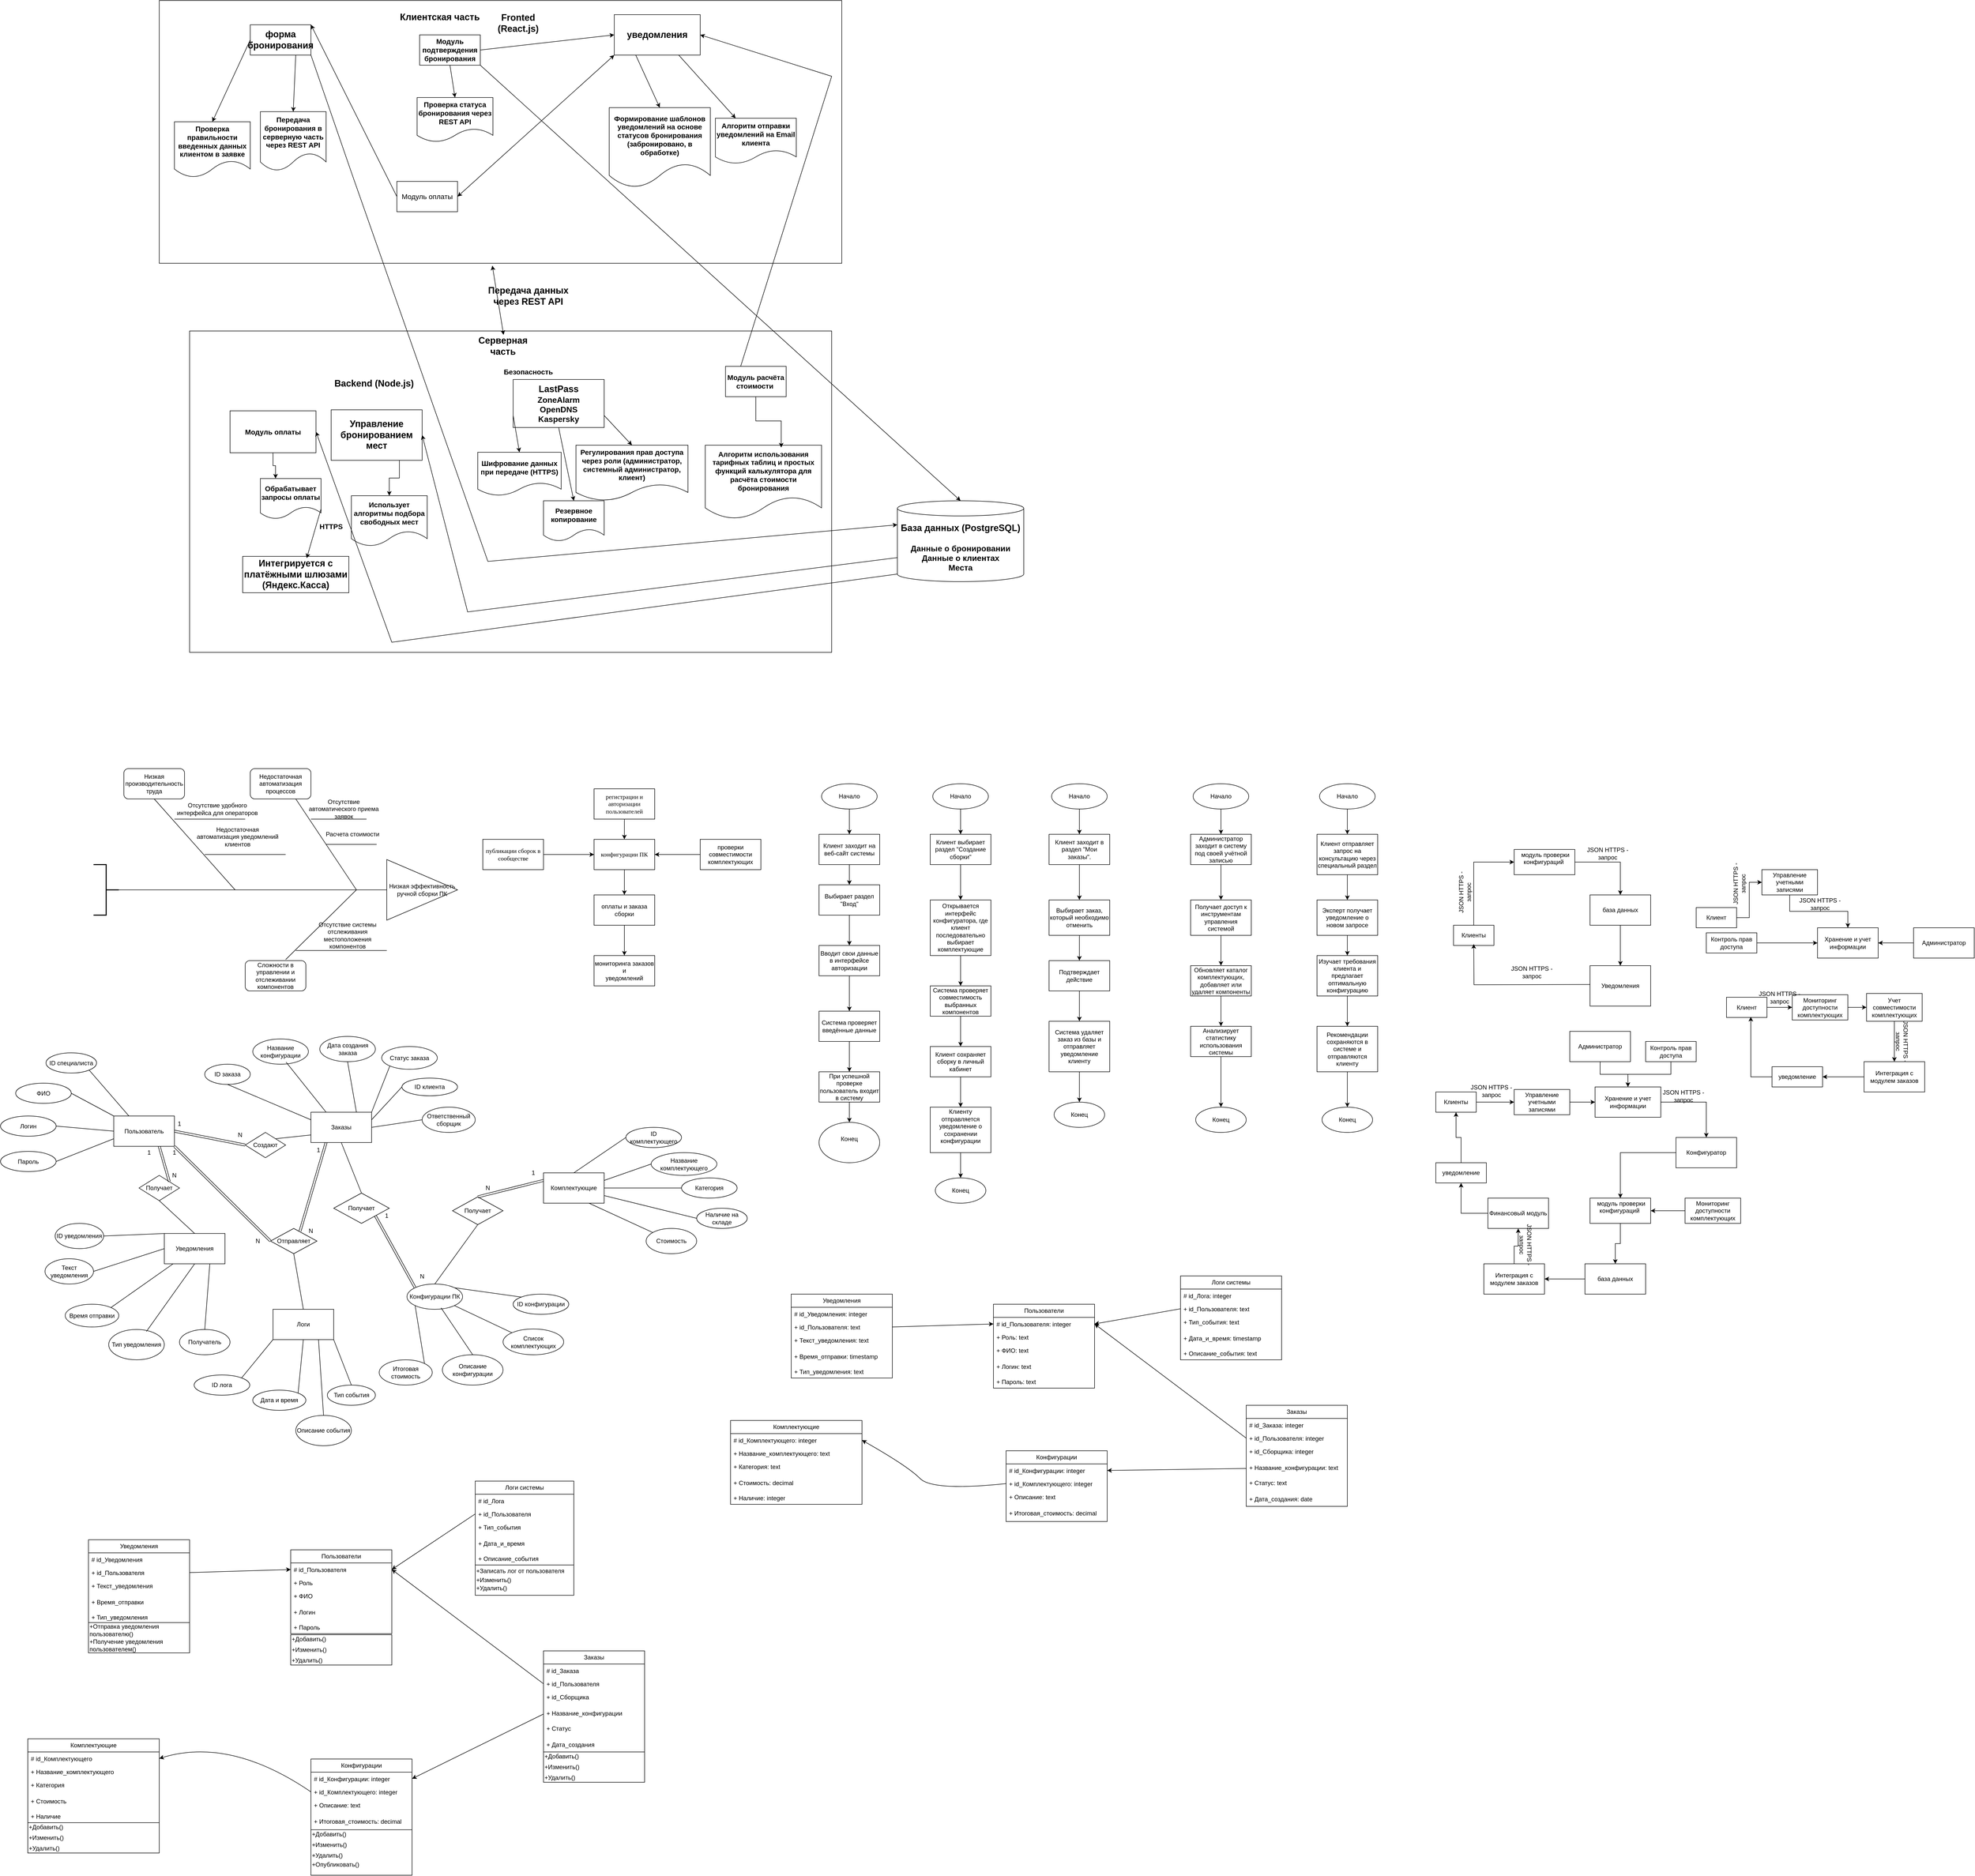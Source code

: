 <mxfile version="25.0.3">
  <diagram name="Страница — 1" id="McuOJjSAyJYT5yB8khGq">
    <mxGraphModel dx="4113" dy="3669" grid="1" gridSize="10" guides="1" tooltips="1" connect="1" arrows="1" fold="1" page="1" pageScale="1" pageWidth="827" pageHeight="1169" math="0" shadow="0">
      <root>
        <mxCell id="0" />
        <mxCell id="1" parent="0" />
        <mxCell id="5WPWnCgtbCziRA-0gVyP-1" value="" style="endArrow=none;html=1;rounded=0;" parent="1" source="5WPWnCgtbCziRA-0gVyP-2" edge="1">
          <mxGeometry width="50" height="50" relative="1" as="geometry">
            <mxPoint x="70" y="220" as="sourcePoint" />
            <mxPoint x="800" y="220" as="targetPoint" />
          </mxGeometry>
        </mxCell>
        <mxCell id="5WPWnCgtbCziRA-0gVyP-3" value="" style="strokeWidth=2;html=1;shape=mxgraph.flowchart.annotation_2;align=left;labelPosition=right;pointerEvents=1;rotation=-180;" parent="1" vertex="1">
          <mxGeometry x="160" y="170" width="50" height="100" as="geometry" />
        </mxCell>
        <mxCell id="5WPWnCgtbCziRA-0gVyP-4" value="" style="endArrow=none;html=1;rounded=0;exitX=0;exitY=0.5;exitDx=0;exitDy=0;exitPerimeter=0;" parent="1" source="5WPWnCgtbCziRA-0gVyP-3" target="5WPWnCgtbCziRA-0gVyP-2" edge="1">
          <mxGeometry width="50" height="50" relative="1" as="geometry">
            <mxPoint x="270" y="220" as="sourcePoint" />
            <mxPoint x="800" y="220" as="targetPoint" />
          </mxGeometry>
        </mxCell>
        <mxCell id="5WPWnCgtbCziRA-0gVyP-2" value="Низкая эффективность ручной сборки ПК" style="triangle;whiteSpace=wrap;html=1;" parent="1" vertex="1">
          <mxGeometry x="740" y="160" width="140" height="120" as="geometry" />
        </mxCell>
        <mxCell id="5WPWnCgtbCziRA-0gVyP-5" value="Недостаточная автоматизация процессов" style="rounded=1;whiteSpace=wrap;html=1;" parent="1" vertex="1">
          <mxGeometry x="470" y="-20" width="120" height="60" as="geometry" />
        </mxCell>
        <mxCell id="5WPWnCgtbCziRA-0gVyP-6" value="Сложности в управлении и отслеживании компонентов" style="rounded=1;whiteSpace=wrap;html=1;" parent="1" vertex="1">
          <mxGeometry x="460" y="360" width="120" height="60" as="geometry" />
        </mxCell>
        <mxCell id="5WPWnCgtbCziRA-0gVyP-7" value="Низкая производительность труда" style="rounded=1;whiteSpace=wrap;html=1;" parent="1" vertex="1">
          <mxGeometry x="220" y="-20" width="120" height="60" as="geometry" />
        </mxCell>
        <mxCell id="5WPWnCgtbCziRA-0gVyP-8" value="" style="endArrow=none;html=1;rounded=0;entryX=0.75;entryY=1;entryDx=0;entryDy=0;" parent="1" target="5WPWnCgtbCziRA-0gVyP-5" edge="1">
          <mxGeometry width="50" height="50" relative="1" as="geometry">
            <mxPoint x="680" y="220" as="sourcePoint" />
            <mxPoint x="660" y="170" as="targetPoint" />
          </mxGeometry>
        </mxCell>
        <mxCell id="5WPWnCgtbCziRA-0gVyP-9" value="" style="endArrow=none;html=1;rounded=0;" parent="1" edge="1">
          <mxGeometry width="50" height="50" relative="1" as="geometry">
            <mxPoint x="540" y="358" as="sourcePoint" />
            <mxPoint x="680" y="220" as="targetPoint" />
          </mxGeometry>
        </mxCell>
        <mxCell id="5WPWnCgtbCziRA-0gVyP-10" value="" style="endArrow=none;html=1;rounded=0;entryX=0.5;entryY=1;entryDx=0;entryDy=0;" parent="1" target="5WPWnCgtbCziRA-0gVyP-7" edge="1">
          <mxGeometry width="50" height="50" relative="1" as="geometry">
            <mxPoint x="440" y="220" as="sourcePoint" />
            <mxPoint x="550" y="210" as="targetPoint" />
          </mxGeometry>
        </mxCell>
        <mxCell id="5WPWnCgtbCziRA-0gVyP-11" value="" style="endArrow=none;html=1;rounded=0;" parent="1" edge="1">
          <mxGeometry width="50" height="50" relative="1" as="geometry">
            <mxPoint x="590" y="80" as="sourcePoint" />
            <mxPoint x="700" y="80" as="targetPoint" />
          </mxGeometry>
        </mxCell>
        <mxCell id="5WPWnCgtbCziRA-0gVyP-12" value="Отсутствие автоматического приема заявок" style="text;html=1;align=center;verticalAlign=middle;whiteSpace=wrap;rounded=0;" parent="1" vertex="1">
          <mxGeometry x="580" y="40" width="150" height="40" as="geometry" />
        </mxCell>
        <mxCell id="5WPWnCgtbCziRA-0gVyP-13" value="" style="endArrow=none;html=1;rounded=0;" parent="1" edge="1">
          <mxGeometry width="50" height="50" relative="1" as="geometry">
            <mxPoint x="620" y="130" as="sourcePoint" />
            <mxPoint x="720" y="130" as="targetPoint" />
          </mxGeometry>
        </mxCell>
        <mxCell id="5WPWnCgtbCziRA-0gVyP-15" value="Расчета стоимости" style="text;html=1;align=center;verticalAlign=middle;whiteSpace=wrap;rounded=0;" parent="1" vertex="1">
          <mxGeometry x="615" y="90" width="115" height="40" as="geometry" />
        </mxCell>
        <mxCell id="5WPWnCgtbCziRA-0gVyP-16" value="Отсутствие системы отслеживания местоположения компонентов" style="text;html=1;align=center;verticalAlign=middle;whiteSpace=wrap;rounded=0;" parent="1" vertex="1">
          <mxGeometry x="580" y="280" width="165" height="60" as="geometry" />
        </mxCell>
        <mxCell id="5WPWnCgtbCziRA-0gVyP-17" value="" style="endArrow=none;html=1;rounded=0;" parent="1" edge="1">
          <mxGeometry width="50" height="50" relative="1" as="geometry">
            <mxPoint x="560" y="340" as="sourcePoint" />
            <mxPoint x="740" y="340" as="targetPoint" />
          </mxGeometry>
        </mxCell>
        <mxCell id="5WPWnCgtbCziRA-0gVyP-19" value="" style="endArrow=none;html=1;rounded=0;" parent="1" edge="1">
          <mxGeometry width="50" height="50" relative="1" as="geometry">
            <mxPoint x="320" y="80" as="sourcePoint" />
            <mxPoint x="460" y="80" as="targetPoint" />
          </mxGeometry>
        </mxCell>
        <mxCell id="5WPWnCgtbCziRA-0gVyP-20" value="Отсутствие удобного интерфейса для операторов" style="text;html=1;align=center;verticalAlign=middle;whiteSpace=wrap;rounded=0;" parent="1" vertex="1">
          <mxGeometry x="320" y="40" width="170" height="40" as="geometry" />
        </mxCell>
        <mxCell id="5WPWnCgtbCziRA-0gVyP-21" value="Недостаточная автоматизация уведомлений клиентов" style="text;html=1;align=center;verticalAlign=middle;whiteSpace=wrap;rounded=0;" parent="1" vertex="1">
          <mxGeometry x="360" y="90" width="170" height="50" as="geometry" />
        </mxCell>
        <mxCell id="5WPWnCgtbCziRA-0gVyP-22" value="" style="endArrow=none;html=1;rounded=0;" parent="1" edge="1">
          <mxGeometry width="50" height="50" relative="1" as="geometry">
            <mxPoint x="540" y="150" as="sourcePoint" />
            <mxPoint x="380" y="150" as="targetPoint" />
          </mxGeometry>
        </mxCell>
        <mxCell id="NVrgANmJ-QGZ4vK8bSYW-7" value="" style="edgeStyle=orthogonalEdgeStyle;rounded=0;orthogonalLoop=1;jettySize=auto;html=1;" parent="1" source="NVrgANmJ-QGZ4vK8bSYW-1" target="NVrgANmJ-QGZ4vK8bSYW-2" edge="1">
          <mxGeometry relative="1" as="geometry" />
        </mxCell>
        <mxCell id="NVrgANmJ-QGZ4vK8bSYW-1" value="&lt;span style=&quot;font-family: &amp;quot;Times New Roman&amp;quot;, serif;&quot;&gt;&lt;font style=&quot;font-size: 12px;&quot;&gt;регистрации и авторизации&lt;br/&gt;пользователей&lt;/font&gt;&lt;/span&gt;" style="rounded=0;whiteSpace=wrap;html=1;" parent="1" vertex="1">
          <mxGeometry x="1150" y="20" width="120" height="60" as="geometry" />
        </mxCell>
        <mxCell id="NVrgANmJ-QGZ4vK8bSYW-11" value="" style="edgeStyle=orthogonalEdgeStyle;rounded=0;orthogonalLoop=1;jettySize=auto;html=1;" parent="1" source="NVrgANmJ-QGZ4vK8bSYW-2" target="NVrgANmJ-QGZ4vK8bSYW-5" edge="1">
          <mxGeometry relative="1" as="geometry" />
        </mxCell>
        <mxCell id="NVrgANmJ-QGZ4vK8bSYW-2" value="&lt;span style=&quot;font-family: &amp;quot;Times New Roman&amp;quot;, serif;&quot;&gt;&lt;font style=&quot;font-size: 12px;&quot;&gt;конфигурации ПК&lt;/font&gt;&lt;/span&gt;" style="rounded=0;whiteSpace=wrap;html=1;" parent="1" vertex="1">
          <mxGeometry x="1150" y="120" width="120" height="60" as="geometry" />
        </mxCell>
        <mxCell id="NVrgANmJ-QGZ4vK8bSYW-8" value="" style="edgeStyle=orthogonalEdgeStyle;rounded=0;orthogonalLoop=1;jettySize=auto;html=1;" parent="1" source="NVrgANmJ-QGZ4vK8bSYW-3" target="NVrgANmJ-QGZ4vK8bSYW-2" edge="1">
          <mxGeometry relative="1" as="geometry" />
        </mxCell>
        <mxCell id="NVrgANmJ-QGZ4vK8bSYW-3" value="&lt;font style=&quot;font-size: 12px;&quot;&gt;проверки совместимости комплектующих&lt;/font&gt;" style="rounded=0;whiteSpace=wrap;html=1;" parent="1" vertex="1">
          <mxGeometry x="1360" y="120" width="120" height="60" as="geometry" />
        </mxCell>
        <mxCell id="NVrgANmJ-QGZ4vK8bSYW-10" value="" style="edgeStyle=orthogonalEdgeStyle;rounded=0;orthogonalLoop=1;jettySize=auto;html=1;" parent="1" source="NVrgANmJ-QGZ4vK8bSYW-4" target="NVrgANmJ-QGZ4vK8bSYW-2" edge="1">
          <mxGeometry relative="1" as="geometry" />
        </mxCell>
        <mxCell id="NVrgANmJ-QGZ4vK8bSYW-4" value="&lt;span style=&quot;font-family: &amp;quot;Times New Roman&amp;quot;, serif;&quot;&gt;&lt;font style=&quot;font-size: 12px;&quot;&gt;публикации сборок в&lt;br/&gt;сообществе&lt;/font&gt;&lt;/span&gt;" style="rounded=0;whiteSpace=wrap;html=1;" parent="1" vertex="1">
          <mxGeometry x="930" y="120" width="120" height="60" as="geometry" />
        </mxCell>
        <mxCell id="NVrgANmJ-QGZ4vK8bSYW-12" value="" style="edgeStyle=orthogonalEdgeStyle;rounded=0;orthogonalLoop=1;jettySize=auto;html=1;" parent="1" source="NVrgANmJ-QGZ4vK8bSYW-5" target="NVrgANmJ-QGZ4vK8bSYW-6" edge="1">
          <mxGeometry relative="1" as="geometry" />
        </mxCell>
        <mxCell id="NVrgANmJ-QGZ4vK8bSYW-5" value="&lt;font style=&quot;font-size: 12px;&quot;&gt;оплаты и заказа сборки&lt;/font&gt;" style="rounded=0;whiteSpace=wrap;html=1;" parent="1" vertex="1">
          <mxGeometry x="1150" y="230" width="120" height="60" as="geometry" />
        </mxCell>
        <mxCell id="NVrgANmJ-QGZ4vK8bSYW-6" value="&lt;font style=&quot;font-size: 12px;&quot;&gt;мониторинга заказов и&lt;br&gt;уведомлений&lt;/font&gt;" style="rounded=0;whiteSpace=wrap;html=1;" parent="1" vertex="1">
          <mxGeometry x="1150" y="350" width="120" height="60" as="geometry" />
        </mxCell>
        <mxCell id="NVrgANmJ-QGZ4vK8bSYW-17" value="" style="edgeStyle=orthogonalEdgeStyle;rounded=0;orthogonalLoop=1;jettySize=auto;html=1;" parent="1" source="NVrgANmJ-QGZ4vK8bSYW-13" target="NVrgANmJ-QGZ4vK8bSYW-16" edge="1">
          <mxGeometry relative="1" as="geometry" />
        </mxCell>
        <mxCell id="NVrgANmJ-QGZ4vK8bSYW-13" value="Клиент заходит на веб-сайт системы" style="rounded=0;whiteSpace=wrap;html=1;" parent="1" vertex="1">
          <mxGeometry x="1595" y="110" width="120" height="60" as="geometry" />
        </mxCell>
        <mxCell id="NVrgANmJ-QGZ4vK8bSYW-15" value="" style="edgeStyle=orthogonalEdgeStyle;rounded=0;orthogonalLoop=1;jettySize=auto;html=1;" parent="1" source="NVrgANmJ-QGZ4vK8bSYW-14" target="NVrgANmJ-QGZ4vK8bSYW-13" edge="1">
          <mxGeometry relative="1" as="geometry" />
        </mxCell>
        <mxCell id="NVrgANmJ-QGZ4vK8bSYW-14" value="Начало" style="ellipse;whiteSpace=wrap;html=1;" parent="1" vertex="1">
          <mxGeometry x="1600" y="10" width="110" height="50" as="geometry" />
        </mxCell>
        <mxCell id="NVrgANmJ-QGZ4vK8bSYW-19" value="" style="edgeStyle=orthogonalEdgeStyle;rounded=0;orthogonalLoop=1;jettySize=auto;html=1;" parent="1" source="NVrgANmJ-QGZ4vK8bSYW-16" target="NVrgANmJ-QGZ4vK8bSYW-18" edge="1">
          <mxGeometry relative="1" as="geometry" />
        </mxCell>
        <mxCell id="NVrgANmJ-QGZ4vK8bSYW-16" value="Выбирает раздел &quot;Вход&quot;" style="whiteSpace=wrap;html=1;rounded=0;" parent="1" vertex="1">
          <mxGeometry x="1595" y="210" width="120" height="60" as="geometry" />
        </mxCell>
        <mxCell id="NVrgANmJ-QGZ4vK8bSYW-21" value="" style="edgeStyle=orthogonalEdgeStyle;rounded=0;orthogonalLoop=1;jettySize=auto;html=1;" parent="1" source="NVrgANmJ-QGZ4vK8bSYW-18" target="NVrgANmJ-QGZ4vK8bSYW-20" edge="1">
          <mxGeometry relative="1" as="geometry" />
        </mxCell>
        <mxCell id="NVrgANmJ-QGZ4vK8bSYW-18" value="Вводит свои данные в интерфейсе авторизации" style="rounded=0;whiteSpace=wrap;html=1;" parent="1" vertex="1">
          <mxGeometry x="1595" y="330" width="120" height="60" as="geometry" />
        </mxCell>
        <mxCell id="NVrgANmJ-QGZ4vK8bSYW-23" value="" style="edgeStyle=orthogonalEdgeStyle;rounded=0;orthogonalLoop=1;jettySize=auto;html=1;" parent="1" source="NVrgANmJ-QGZ4vK8bSYW-20" target="NVrgANmJ-QGZ4vK8bSYW-22" edge="1">
          <mxGeometry relative="1" as="geometry" />
        </mxCell>
        <mxCell id="NVrgANmJ-QGZ4vK8bSYW-20" value="Система проверяет введённые данные" style="rounded=0;whiteSpace=wrap;html=1;" parent="1" vertex="1">
          <mxGeometry x="1595" y="460" width="120" height="60" as="geometry" />
        </mxCell>
        <mxCell id="NVrgANmJ-QGZ4vK8bSYW-25" value="" style="edgeStyle=orthogonalEdgeStyle;rounded=0;orthogonalLoop=1;jettySize=auto;html=1;" parent="1" source="NVrgANmJ-QGZ4vK8bSYW-22" target="NVrgANmJ-QGZ4vK8bSYW-24" edge="1">
          <mxGeometry relative="1" as="geometry" />
        </mxCell>
        <mxCell id="NVrgANmJ-QGZ4vK8bSYW-22" value="При успешной проверке пользователь входит в систему" style="rounded=0;whiteSpace=wrap;html=1;" parent="1" vertex="1">
          <mxGeometry x="1595" y="580" width="120" height="60" as="geometry" />
        </mxCell>
        <mxCell id="NVrgANmJ-QGZ4vK8bSYW-24" value="Конец&lt;div&gt;&lt;br&gt;&lt;/div&gt;" style="ellipse;whiteSpace=wrap;html=1;" parent="1" vertex="1">
          <mxGeometry x="1595" y="680" width="120" height="80" as="geometry" />
        </mxCell>
        <mxCell id="NVrgANmJ-QGZ4vK8bSYW-28" value="" style="edgeStyle=orthogonalEdgeStyle;rounded=0;orthogonalLoop=1;jettySize=auto;html=1;" parent="1" source="NVrgANmJ-QGZ4vK8bSYW-26" target="NVrgANmJ-QGZ4vK8bSYW-27" edge="1">
          <mxGeometry relative="1" as="geometry" />
        </mxCell>
        <mxCell id="NVrgANmJ-QGZ4vK8bSYW-26" value="Начало" style="ellipse;whiteSpace=wrap;html=1;" parent="1" vertex="1">
          <mxGeometry x="1820" y="10" width="110" height="50" as="geometry" />
        </mxCell>
        <mxCell id="NVrgANmJ-QGZ4vK8bSYW-30" value="" style="edgeStyle=orthogonalEdgeStyle;rounded=0;orthogonalLoop=1;jettySize=auto;html=1;" parent="1" source="NVrgANmJ-QGZ4vK8bSYW-27" target="NVrgANmJ-QGZ4vK8bSYW-29" edge="1">
          <mxGeometry relative="1" as="geometry" />
        </mxCell>
        <mxCell id="NVrgANmJ-QGZ4vK8bSYW-27" value="Клиент выбирает раздел &quot;Создание сборки&quot;" style="whiteSpace=wrap;html=1;" parent="1" vertex="1">
          <mxGeometry x="1815" y="110" width="120" height="60" as="geometry" />
        </mxCell>
        <mxCell id="NVrgANmJ-QGZ4vK8bSYW-33" value="" style="edgeStyle=orthogonalEdgeStyle;rounded=0;orthogonalLoop=1;jettySize=auto;html=1;" parent="1" source="NVrgANmJ-QGZ4vK8bSYW-29" target="NVrgANmJ-QGZ4vK8bSYW-31" edge="1">
          <mxGeometry relative="1" as="geometry" />
        </mxCell>
        <mxCell id="NVrgANmJ-QGZ4vK8bSYW-29" value="Открывается интерфейс конфигуратора, где клиент последовательно выбирает комплектующие" style="rounded=0;whiteSpace=wrap;html=1;" parent="1" vertex="1">
          <mxGeometry x="1815" y="240" width="120" height="110" as="geometry" />
        </mxCell>
        <mxCell id="NVrgANmJ-QGZ4vK8bSYW-34" value="" style="edgeStyle=orthogonalEdgeStyle;rounded=0;orthogonalLoop=1;jettySize=auto;html=1;" parent="1" source="NVrgANmJ-QGZ4vK8bSYW-31" target="NVrgANmJ-QGZ4vK8bSYW-32" edge="1">
          <mxGeometry relative="1" as="geometry" />
        </mxCell>
        <mxCell id="NVrgANmJ-QGZ4vK8bSYW-31" value="Система проверяет совместимость выбранных компонентов" style="rounded=0;whiteSpace=wrap;html=1;" parent="1" vertex="1">
          <mxGeometry x="1815" y="410" width="120" height="60" as="geometry" />
        </mxCell>
        <mxCell id="NVrgANmJ-QGZ4vK8bSYW-36" value="" style="edgeStyle=orthogonalEdgeStyle;rounded=0;orthogonalLoop=1;jettySize=auto;html=1;" parent="1" source="NVrgANmJ-QGZ4vK8bSYW-32" target="NVrgANmJ-QGZ4vK8bSYW-35" edge="1">
          <mxGeometry relative="1" as="geometry" />
        </mxCell>
        <mxCell id="NVrgANmJ-QGZ4vK8bSYW-32" value="Клиент сохраняет сборку в личный кабинет" style="rounded=0;whiteSpace=wrap;html=1;" parent="1" vertex="1">
          <mxGeometry x="1815" y="530" width="120" height="60" as="geometry" />
        </mxCell>
        <mxCell id="NVrgANmJ-QGZ4vK8bSYW-38" value="" style="edgeStyle=orthogonalEdgeStyle;rounded=0;orthogonalLoop=1;jettySize=auto;html=1;" parent="1" source="NVrgANmJ-QGZ4vK8bSYW-35" target="NVrgANmJ-QGZ4vK8bSYW-37" edge="1">
          <mxGeometry relative="1" as="geometry" />
        </mxCell>
        <mxCell id="NVrgANmJ-QGZ4vK8bSYW-35" value="&#xa;Клиенту отправляется уведомление о сохранении конфигурации&#xa;&#xa;" style="rounded=0;whiteSpace=wrap;html=1;" parent="1" vertex="1">
          <mxGeometry x="1815" y="650" width="120" height="90" as="geometry" />
        </mxCell>
        <mxCell id="NVrgANmJ-QGZ4vK8bSYW-37" value="&lt;div&gt;Конец&lt;/div&gt;" style="ellipse;whiteSpace=wrap;html=1;" parent="1" vertex="1">
          <mxGeometry x="1825" y="790" width="100" height="50" as="geometry" />
        </mxCell>
        <mxCell id="NVrgANmJ-QGZ4vK8bSYW-39" value="" style="edgeStyle=orthogonalEdgeStyle;rounded=0;orthogonalLoop=1;jettySize=auto;html=1;" parent="1" source="NVrgANmJ-QGZ4vK8bSYW-40" target="NVrgANmJ-QGZ4vK8bSYW-42" edge="1">
          <mxGeometry relative="1" as="geometry" />
        </mxCell>
        <mxCell id="NVrgANmJ-QGZ4vK8bSYW-40" value="Начало" style="ellipse;whiteSpace=wrap;html=1;" parent="1" vertex="1">
          <mxGeometry x="2055" y="10" width="110" height="50" as="geometry" />
        </mxCell>
        <mxCell id="NVrgANmJ-QGZ4vK8bSYW-41" value="" style="edgeStyle=orthogonalEdgeStyle;rounded=0;orthogonalLoop=1;jettySize=auto;html=1;" parent="1" source="NVrgANmJ-QGZ4vK8bSYW-42" target="NVrgANmJ-QGZ4vK8bSYW-44" edge="1">
          <mxGeometry relative="1" as="geometry" />
        </mxCell>
        <mxCell id="NVrgANmJ-QGZ4vK8bSYW-42" value="Клиент заходит в раздел &quot;Мои заказы&quot;." style="whiteSpace=wrap;html=1;" parent="1" vertex="1">
          <mxGeometry x="2050" y="110" width="120" height="60" as="geometry" />
        </mxCell>
        <mxCell id="NVrgANmJ-QGZ4vK8bSYW-43" value="" style="edgeStyle=orthogonalEdgeStyle;rounded=0;orthogonalLoop=1;jettySize=auto;html=1;" parent="1" source="NVrgANmJ-QGZ4vK8bSYW-44" target="NVrgANmJ-QGZ4vK8bSYW-46" edge="1">
          <mxGeometry relative="1" as="geometry" />
        </mxCell>
        <mxCell id="NVrgANmJ-QGZ4vK8bSYW-44" value="Выбирает заказ, который необходимо отменить" style="rounded=0;whiteSpace=wrap;html=1;" parent="1" vertex="1">
          <mxGeometry x="2050" y="240" width="120" height="70" as="geometry" />
        </mxCell>
        <mxCell id="NVrgANmJ-QGZ4vK8bSYW-45" value="" style="edgeStyle=orthogonalEdgeStyle;rounded=0;orthogonalLoop=1;jettySize=auto;html=1;" parent="1" source="NVrgANmJ-QGZ4vK8bSYW-46" target="NVrgANmJ-QGZ4vK8bSYW-48" edge="1">
          <mxGeometry relative="1" as="geometry" />
        </mxCell>
        <mxCell id="NVrgANmJ-QGZ4vK8bSYW-46" value="Подтверждает действие" style="rounded=0;whiteSpace=wrap;html=1;" parent="1" vertex="1">
          <mxGeometry x="2050" y="360" width="120" height="60" as="geometry" />
        </mxCell>
        <mxCell id="NVrgANmJ-QGZ4vK8bSYW-47" value="" style="edgeStyle=orthogonalEdgeStyle;rounded=0;orthogonalLoop=1;jettySize=auto;html=1;entryX=0.5;entryY=0;entryDx=0;entryDy=0;" parent="1" source="NVrgANmJ-QGZ4vK8bSYW-48" target="NVrgANmJ-QGZ4vK8bSYW-51" edge="1">
          <mxGeometry relative="1" as="geometry">
            <mxPoint x="2110" y="700" as="targetPoint" />
          </mxGeometry>
        </mxCell>
        <mxCell id="NVrgANmJ-QGZ4vK8bSYW-48" value="Система удаляет заказ из базы и отправляет уведомление клиенту" style="rounded=0;whiteSpace=wrap;html=1;" parent="1" vertex="1">
          <mxGeometry x="2050" y="480" width="120" height="100" as="geometry" />
        </mxCell>
        <mxCell id="NVrgANmJ-QGZ4vK8bSYW-51" value="&lt;div&gt;Конец&lt;/div&gt;" style="ellipse;whiteSpace=wrap;html=1;" parent="1" vertex="1">
          <mxGeometry x="2060" y="640" width="100" height="50" as="geometry" />
        </mxCell>
        <mxCell id="NVrgANmJ-QGZ4vK8bSYW-53" value="" style="edgeStyle=orthogonalEdgeStyle;rounded=0;orthogonalLoop=1;jettySize=auto;html=1;" parent="1" source="NVrgANmJ-QGZ4vK8bSYW-54" target="NVrgANmJ-QGZ4vK8bSYW-56" edge="1">
          <mxGeometry relative="1" as="geometry" />
        </mxCell>
        <mxCell id="NVrgANmJ-QGZ4vK8bSYW-54" value="Начало" style="ellipse;whiteSpace=wrap;html=1;" parent="1" vertex="1">
          <mxGeometry x="2335" y="10" width="110" height="50" as="geometry" />
        </mxCell>
        <mxCell id="NVrgANmJ-QGZ4vK8bSYW-55" value="" style="edgeStyle=orthogonalEdgeStyle;rounded=0;orthogonalLoop=1;jettySize=auto;html=1;" parent="1" source="NVrgANmJ-QGZ4vK8bSYW-56" target="NVrgANmJ-QGZ4vK8bSYW-58" edge="1">
          <mxGeometry relative="1" as="geometry" />
        </mxCell>
        <mxCell id="NVrgANmJ-QGZ4vK8bSYW-56" value="Администратор заходит в систему под своей учётной записью" style="whiteSpace=wrap;html=1;" parent="1" vertex="1">
          <mxGeometry x="2330" y="110" width="120" height="60" as="geometry" />
        </mxCell>
        <mxCell id="NVrgANmJ-QGZ4vK8bSYW-57" value="" style="edgeStyle=orthogonalEdgeStyle;rounded=0;orthogonalLoop=1;jettySize=auto;html=1;" parent="1" source="NVrgANmJ-QGZ4vK8bSYW-58" target="NVrgANmJ-QGZ4vK8bSYW-60" edge="1">
          <mxGeometry relative="1" as="geometry" />
        </mxCell>
        <mxCell id="NVrgANmJ-QGZ4vK8bSYW-58" value="Получает доступ к инструментам управления системой" style="rounded=0;whiteSpace=wrap;html=1;" parent="1" vertex="1">
          <mxGeometry x="2330" y="240" width="120" height="70" as="geometry" />
        </mxCell>
        <mxCell id="NVrgANmJ-QGZ4vK8bSYW-59" value="" style="edgeStyle=orthogonalEdgeStyle;rounded=0;orthogonalLoop=1;jettySize=auto;html=1;" parent="1" source="NVrgANmJ-QGZ4vK8bSYW-60" target="NVrgANmJ-QGZ4vK8bSYW-62" edge="1">
          <mxGeometry relative="1" as="geometry" />
        </mxCell>
        <mxCell id="NVrgANmJ-QGZ4vK8bSYW-60" value="Обновляет каталог комплектующих, добавляет или удаляет компоненты" style="rounded=0;whiteSpace=wrap;html=1;" parent="1" vertex="1">
          <mxGeometry x="2330" y="370" width="120" height="60" as="geometry" />
        </mxCell>
        <mxCell id="NVrgANmJ-QGZ4vK8bSYW-61" value="" style="edgeStyle=orthogonalEdgeStyle;rounded=0;orthogonalLoop=1;jettySize=auto;html=1;" parent="1" source="NVrgANmJ-QGZ4vK8bSYW-62" edge="1">
          <mxGeometry relative="1" as="geometry">
            <mxPoint x="2390" y="650" as="targetPoint" />
          </mxGeometry>
        </mxCell>
        <mxCell id="NVrgANmJ-QGZ4vK8bSYW-62" value="Анализирует статистику использования системы" style="rounded=0;whiteSpace=wrap;html=1;" parent="1" vertex="1">
          <mxGeometry x="2330" y="490" width="120" height="60" as="geometry" />
        </mxCell>
        <mxCell id="NVrgANmJ-QGZ4vK8bSYW-65" value="&lt;div&gt;Конец&lt;/div&gt;" style="ellipse;whiteSpace=wrap;html=1;" parent="1" vertex="1">
          <mxGeometry x="2340" y="650" width="100" height="50" as="geometry" />
        </mxCell>
        <mxCell id="NVrgANmJ-QGZ4vK8bSYW-66" value="" style="edgeStyle=orthogonalEdgeStyle;rounded=0;orthogonalLoop=1;jettySize=auto;html=1;" parent="1" source="NVrgANmJ-QGZ4vK8bSYW-67" target="NVrgANmJ-QGZ4vK8bSYW-69" edge="1">
          <mxGeometry relative="1" as="geometry" />
        </mxCell>
        <mxCell id="NVrgANmJ-QGZ4vK8bSYW-67" value="Начало" style="ellipse;whiteSpace=wrap;html=1;" parent="1" vertex="1">
          <mxGeometry x="2585" y="10" width="110" height="50" as="geometry" />
        </mxCell>
        <mxCell id="NVrgANmJ-QGZ4vK8bSYW-68" value="" style="edgeStyle=orthogonalEdgeStyle;rounded=0;orthogonalLoop=1;jettySize=auto;html=1;" parent="1" source="NVrgANmJ-QGZ4vK8bSYW-69" target="NVrgANmJ-QGZ4vK8bSYW-71" edge="1">
          <mxGeometry relative="1" as="geometry" />
        </mxCell>
        <mxCell id="NVrgANmJ-QGZ4vK8bSYW-69" value="Клиент отправляет запрос на консультацию через специальный раздел" style="whiteSpace=wrap;html=1;" parent="1" vertex="1">
          <mxGeometry x="2580" y="110" width="120" height="80" as="geometry" />
        </mxCell>
        <mxCell id="NVrgANmJ-QGZ4vK8bSYW-70" value="" style="edgeStyle=orthogonalEdgeStyle;rounded=0;orthogonalLoop=1;jettySize=auto;html=1;" parent="1" source="NVrgANmJ-QGZ4vK8bSYW-71" target="NVrgANmJ-QGZ4vK8bSYW-73" edge="1">
          <mxGeometry relative="1" as="geometry" />
        </mxCell>
        <mxCell id="NVrgANmJ-QGZ4vK8bSYW-71" value="Эксперт получает уведомление о новом запросе" style="rounded=0;whiteSpace=wrap;html=1;" parent="1" vertex="1">
          <mxGeometry x="2580" y="240" width="120" height="70" as="geometry" />
        </mxCell>
        <mxCell id="NVrgANmJ-QGZ4vK8bSYW-72" value="" style="edgeStyle=orthogonalEdgeStyle;rounded=0;orthogonalLoop=1;jettySize=auto;html=1;" parent="1" source="NVrgANmJ-QGZ4vK8bSYW-73" target="NVrgANmJ-QGZ4vK8bSYW-75" edge="1">
          <mxGeometry relative="1" as="geometry" />
        </mxCell>
        <mxCell id="NVrgANmJ-QGZ4vK8bSYW-73" value="Изучает требования клиента и предлагает оптимальную конфигурацию" style="rounded=0;whiteSpace=wrap;html=1;" parent="1" vertex="1">
          <mxGeometry x="2580" y="350" width="120" height="80" as="geometry" />
        </mxCell>
        <mxCell id="NVrgANmJ-QGZ4vK8bSYW-74" value="" style="edgeStyle=orthogonalEdgeStyle;rounded=0;orthogonalLoop=1;jettySize=auto;html=1;" parent="1" source="NVrgANmJ-QGZ4vK8bSYW-75" edge="1">
          <mxGeometry relative="1" as="geometry">
            <mxPoint x="2640" y="650" as="targetPoint" />
          </mxGeometry>
        </mxCell>
        <mxCell id="NVrgANmJ-QGZ4vK8bSYW-75" value="Рекомендации сохраняются в системе и отправляются клиенту" style="rounded=0;whiteSpace=wrap;html=1;" parent="1" vertex="1">
          <mxGeometry x="2580" y="490" width="120" height="90" as="geometry" />
        </mxCell>
        <mxCell id="NVrgANmJ-QGZ4vK8bSYW-76" value="&lt;div&gt;Конец&lt;/div&gt;" style="ellipse;whiteSpace=wrap;html=1;" parent="1" vertex="1">
          <mxGeometry x="2590" y="650" width="100" height="50" as="geometry" />
        </mxCell>
        <mxCell id="NVrgANmJ-QGZ4vK8bSYW-81" style="edgeStyle=orthogonalEdgeStyle;rounded=0;orthogonalLoop=1;jettySize=auto;html=1;exitX=0.5;exitY=0;exitDx=0;exitDy=0;entryX=0;entryY=0.5;entryDx=0;entryDy=0;" parent="1" source="NVrgANmJ-QGZ4vK8bSYW-77" target="NVrgANmJ-QGZ4vK8bSYW-78" edge="1">
          <mxGeometry relative="1" as="geometry" />
        </mxCell>
        <mxCell id="NVrgANmJ-QGZ4vK8bSYW-77" value="Клиенты" style="rounded=0;whiteSpace=wrap;html=1;" parent="1" vertex="1">
          <mxGeometry x="2850" y="290" width="80" height="40" as="geometry" />
        </mxCell>
        <mxCell id="NVrgANmJ-QGZ4vK8bSYW-82" style="edgeStyle=orthogonalEdgeStyle;rounded=0;orthogonalLoop=1;jettySize=auto;html=1;entryX=0.5;entryY=0;entryDx=0;entryDy=0;" parent="1" source="NVrgANmJ-QGZ4vK8bSYW-78" target="NVrgANmJ-QGZ4vK8bSYW-79" edge="1">
          <mxGeometry relative="1" as="geometry" />
        </mxCell>
        <mxCell id="NVrgANmJ-QGZ4vK8bSYW-78" value="&amp;nbsp;модуль проверки конфигураций&amp;nbsp;&lt;div&gt;&lt;br/&gt;&lt;/div&gt;" style="rounded=0;whiteSpace=wrap;html=1;" parent="1" vertex="1">
          <mxGeometry x="2970" y="140" width="120" height="50" as="geometry" />
        </mxCell>
        <mxCell id="NVrgANmJ-QGZ4vK8bSYW-83" value="" style="edgeStyle=orthogonalEdgeStyle;rounded=0;orthogonalLoop=1;jettySize=auto;html=1;" parent="1" source="NVrgANmJ-QGZ4vK8bSYW-79" target="NVrgANmJ-QGZ4vK8bSYW-80" edge="1">
          <mxGeometry relative="1" as="geometry" />
        </mxCell>
        <mxCell id="NVrgANmJ-QGZ4vK8bSYW-79" value="база данных" style="rounded=0;whiteSpace=wrap;html=1;" parent="1" vertex="1">
          <mxGeometry x="3120" y="230" width="120" height="60" as="geometry" />
        </mxCell>
        <mxCell id="3z8bGV-1FglFZM-fO1qi-1" style="edgeStyle=orthogonalEdgeStyle;rounded=0;orthogonalLoop=1;jettySize=auto;html=1;exitX=0;exitY=0.5;exitDx=0;exitDy=0;" parent="1" edge="1">
          <mxGeometry relative="1" as="geometry">
            <mxPoint x="3120" y="407.25" as="sourcePoint" />
            <mxPoint x="2890" y="327.25" as="targetPoint" />
          </mxGeometry>
        </mxCell>
        <mxCell id="NVrgANmJ-QGZ4vK8bSYW-80" value="&lt;br&gt;Уведомления&lt;div&gt;&lt;br/&gt;&lt;/div&gt;" style="rounded=0;whiteSpace=wrap;html=1;" parent="1" vertex="1">
          <mxGeometry x="3120" y="370" width="120" height="80" as="geometry" />
        </mxCell>
        <mxCell id="3z8bGV-1FglFZM-fO1qi-5" style="edgeStyle=orthogonalEdgeStyle;rounded=0;orthogonalLoop=1;jettySize=auto;html=1;entryX=0;entryY=0.5;entryDx=0;entryDy=0;" parent="1" source="3z8bGV-1FglFZM-fO1qi-2" target="3z8bGV-1FglFZM-fO1qi-3" edge="1">
          <mxGeometry relative="1" as="geometry" />
        </mxCell>
        <mxCell id="3z8bGV-1FglFZM-fO1qi-2" value="Клиент" style="rounded=0;whiteSpace=wrap;html=1;" parent="1" vertex="1">
          <mxGeometry x="3330" y="255" width="80" height="40" as="geometry" />
        </mxCell>
        <mxCell id="3z8bGV-1FglFZM-fO1qi-6" style="edgeStyle=orthogonalEdgeStyle;rounded=0;orthogonalLoop=1;jettySize=auto;html=1;entryX=0.5;entryY=0;entryDx=0;entryDy=0;" parent="1" source="3z8bGV-1FglFZM-fO1qi-3" target="3z8bGV-1FglFZM-fO1qi-4" edge="1">
          <mxGeometry relative="1" as="geometry" />
        </mxCell>
        <mxCell id="3z8bGV-1FglFZM-fO1qi-3" value="Управление учетными записями" style="rounded=0;whiteSpace=wrap;html=1;" parent="1" vertex="1">
          <mxGeometry x="3460" y="180" width="110" height="50" as="geometry" />
        </mxCell>
        <mxCell id="3z8bGV-1FglFZM-fO1qi-4" value="Хранение и учет информации" style="rounded=0;whiteSpace=wrap;html=1;" parent="1" vertex="1">
          <mxGeometry x="3570" y="295" width="120" height="60" as="geometry" />
        </mxCell>
        <mxCell id="3z8bGV-1FglFZM-fO1qi-8" style="edgeStyle=orthogonalEdgeStyle;rounded=0;orthogonalLoop=1;jettySize=auto;html=1;entryX=0;entryY=0.5;entryDx=0;entryDy=0;" parent="1" source="3z8bGV-1FglFZM-fO1qi-7" target="3z8bGV-1FglFZM-fO1qi-4" edge="1">
          <mxGeometry relative="1" as="geometry" />
        </mxCell>
        <mxCell id="3z8bGV-1FglFZM-fO1qi-7" value="Контроль прав доступа" style="rounded=0;whiteSpace=wrap;html=1;" parent="1" vertex="1">
          <mxGeometry x="3350" y="305" width="100" height="40" as="geometry" />
        </mxCell>
        <mxCell id="3z8bGV-1FglFZM-fO1qi-12" value="" style="edgeStyle=orthogonalEdgeStyle;rounded=0;orthogonalLoop=1;jettySize=auto;html=1;" parent="1" source="3z8bGV-1FglFZM-fO1qi-9" target="3z8bGV-1FglFZM-fO1qi-10" edge="1">
          <mxGeometry relative="1" as="geometry" />
        </mxCell>
        <mxCell id="3z8bGV-1FglFZM-fO1qi-9" value="Мониторинг доступности комплектующих" style="rounded=0;whiteSpace=wrap;html=1;" parent="1" vertex="1">
          <mxGeometry x="3520" y="427.5" width="110" height="50" as="geometry" />
        </mxCell>
        <mxCell id="3z8bGV-1FglFZM-fO1qi-13" style="edgeStyle=orthogonalEdgeStyle;rounded=0;orthogonalLoop=1;jettySize=auto;html=1;entryX=0.5;entryY=0;entryDx=0;entryDy=0;" parent="1" source="3z8bGV-1FglFZM-fO1qi-10" target="3z8bGV-1FglFZM-fO1qi-11" edge="1">
          <mxGeometry relative="1" as="geometry" />
        </mxCell>
        <mxCell id="3z8bGV-1FglFZM-fO1qi-10" value="Учет совместимости комплектующих" style="rounded=0;whiteSpace=wrap;html=1;" parent="1" vertex="1">
          <mxGeometry x="3667" y="425" width="110" height="55" as="geometry" />
        </mxCell>
        <mxCell id="3z8bGV-1FglFZM-fO1qi-25" style="edgeStyle=orthogonalEdgeStyle;rounded=0;orthogonalLoop=1;jettySize=auto;html=1;entryX=1;entryY=0.5;entryDx=0;entryDy=0;" parent="1" source="3z8bGV-1FglFZM-fO1qi-11" target="3z8bGV-1FglFZM-fO1qi-24" edge="1">
          <mxGeometry relative="1" as="geometry" />
        </mxCell>
        <mxCell id="3z8bGV-1FglFZM-fO1qi-11" value="Интеграция с модулем заказов" style="rounded=0;whiteSpace=wrap;html=1;" parent="1" vertex="1">
          <mxGeometry x="3662" y="560" width="120" height="60" as="geometry" />
        </mxCell>
        <mxCell id="3z8bGV-1FglFZM-fO1qi-20" value="" style="edgeStyle=orthogonalEdgeStyle;rounded=0;orthogonalLoop=1;jettySize=auto;html=1;" parent="1" source="3z8bGV-1FglFZM-fO1qi-19" target="3z8bGV-1FglFZM-fO1qi-4" edge="1">
          <mxGeometry relative="1" as="geometry" />
        </mxCell>
        <mxCell id="3z8bGV-1FglFZM-fO1qi-19" value="Администратор" style="rounded=0;whiteSpace=wrap;html=1;" parent="1" vertex="1">
          <mxGeometry x="3760" y="295" width="120" height="60" as="geometry" />
        </mxCell>
        <mxCell id="3z8bGV-1FglFZM-fO1qi-23" value="" style="edgeStyle=orthogonalEdgeStyle;rounded=0;orthogonalLoop=1;jettySize=auto;html=1;" parent="1" source="3z8bGV-1FglFZM-fO1qi-22" target="3z8bGV-1FglFZM-fO1qi-9" edge="1">
          <mxGeometry relative="1" as="geometry" />
        </mxCell>
        <mxCell id="3z8bGV-1FglFZM-fO1qi-22" value="Клиент" style="rounded=0;whiteSpace=wrap;html=1;" parent="1" vertex="1">
          <mxGeometry x="3390" y="432.5" width="80" height="40" as="geometry" />
        </mxCell>
        <mxCell id="3z8bGV-1FglFZM-fO1qi-24" value="уведомление" style="rounded=0;whiteSpace=wrap;html=1;" parent="1" vertex="1">
          <mxGeometry x="3480" y="570" width="100" height="40" as="geometry" />
        </mxCell>
        <mxCell id="3z8bGV-1FglFZM-fO1qi-26" style="edgeStyle=orthogonalEdgeStyle;rounded=0;orthogonalLoop=1;jettySize=auto;html=1;entryX=0.601;entryY=0.969;entryDx=0;entryDy=0;entryPerimeter=0;" parent="1" source="3z8bGV-1FglFZM-fO1qi-24" target="3z8bGV-1FglFZM-fO1qi-22" edge="1">
          <mxGeometry relative="1" as="geometry" />
        </mxCell>
        <mxCell id="3z8bGV-1FglFZM-fO1qi-27" value="JSON HTTPS - запрос" style="text;html=1;align=center;verticalAlign=middle;whiteSpace=wrap;rounded=0;rotation=-90;" parent="1" vertex="1">
          <mxGeometry x="2827.5" y="202.5" width="90" height="45" as="geometry" />
        </mxCell>
        <mxCell id="3z8bGV-1FglFZM-fO1qi-28" value="JSON HTTPS - запрос" style="text;html=1;align=center;verticalAlign=middle;whiteSpace=wrap;rounded=0;rotation=0;" parent="1" vertex="1">
          <mxGeometry x="2960" y="360" width="90" height="45" as="geometry" />
        </mxCell>
        <mxCell id="3z8bGV-1FglFZM-fO1qi-29" value="JSON HTTPS - запрос" style="text;html=1;align=center;verticalAlign=middle;whiteSpace=wrap;rounded=0;rotation=0;" parent="1" vertex="1">
          <mxGeometry x="3110" y="125" width="90" height="45" as="geometry" />
        </mxCell>
        <mxCell id="3z8bGV-1FglFZM-fO1qi-32" value="JSON HTTPS - запрос" style="text;html=1;align=center;verticalAlign=middle;whiteSpace=wrap;rounded=0;rotation=-90;" parent="1" vertex="1">
          <mxGeometry x="3370" y="185" width="90" height="45" as="geometry" />
        </mxCell>
        <mxCell id="3z8bGV-1FglFZM-fO1qi-33" value="JSON HTTPS - запрос" style="text;html=1;align=center;verticalAlign=middle;whiteSpace=wrap;rounded=0;rotation=0;" parent="1" vertex="1">
          <mxGeometry x="3530" y="225" width="90" height="45" as="geometry" />
        </mxCell>
        <mxCell id="3z8bGV-1FglFZM-fO1qi-34" value="JSON HTTPS - запрос" style="text;html=1;align=center;verticalAlign=middle;whiteSpace=wrap;rounded=0;rotation=0;" parent="1" vertex="1">
          <mxGeometry x="3450" y="410" width="90" height="45" as="geometry" />
        </mxCell>
        <mxCell id="3z8bGV-1FglFZM-fO1qi-35" value="JSON HTTPS - запрос" style="text;html=1;align=center;verticalAlign=middle;whiteSpace=wrap;rounded=0;rotation=90;" parent="1" vertex="1">
          <mxGeometry x="3692" y="497.5" width="90" height="45" as="geometry" />
        </mxCell>
        <mxCell id="3z8bGV-1FglFZM-fO1qi-43" value="" style="edgeStyle=orthogonalEdgeStyle;rounded=0;orthogonalLoop=1;jettySize=auto;html=1;" parent="1" source="3z8bGV-1FglFZM-fO1qi-36" target="3z8bGV-1FglFZM-fO1qi-37" edge="1">
          <mxGeometry relative="1" as="geometry" />
        </mxCell>
        <mxCell id="3z8bGV-1FglFZM-fO1qi-36" value="Клиенты" style="rounded=0;whiteSpace=wrap;html=1;" parent="1" vertex="1">
          <mxGeometry x="2815" y="620" width="80" height="40" as="geometry" />
        </mxCell>
        <mxCell id="3z8bGV-1FglFZM-fO1qi-44" value="" style="edgeStyle=orthogonalEdgeStyle;rounded=0;orthogonalLoop=1;jettySize=auto;html=1;" parent="1" source="3z8bGV-1FglFZM-fO1qi-37" target="3z8bGV-1FglFZM-fO1qi-38" edge="1">
          <mxGeometry relative="1" as="geometry" />
        </mxCell>
        <mxCell id="3z8bGV-1FglFZM-fO1qi-37" value="Управление учетными записями" style="rounded=0;whiteSpace=wrap;html=1;" parent="1" vertex="1">
          <mxGeometry x="2970" y="615" width="110" height="50" as="geometry" />
        </mxCell>
        <mxCell id="3z8bGV-1FglFZM-fO1qi-48" style="edgeStyle=orthogonalEdgeStyle;rounded=0;orthogonalLoop=1;jettySize=auto;html=1;" parent="1" source="3z8bGV-1FglFZM-fO1qi-38" target="3z8bGV-1FglFZM-fO1qi-47" edge="1">
          <mxGeometry relative="1" as="geometry" />
        </mxCell>
        <mxCell id="3z8bGV-1FglFZM-fO1qi-38" value="Хранение и учет информации" style="rounded=0;whiteSpace=wrap;html=1;" parent="1" vertex="1">
          <mxGeometry x="3130" y="610" width="130" height="60" as="geometry" />
        </mxCell>
        <mxCell id="3z8bGV-1FglFZM-fO1qi-46" value="" style="edgeStyle=orthogonalEdgeStyle;rounded=0;orthogonalLoop=1;jettySize=auto;html=1;" parent="1" source="3z8bGV-1FglFZM-fO1qi-39" target="3z8bGV-1FglFZM-fO1qi-38" edge="1">
          <mxGeometry relative="1" as="geometry" />
        </mxCell>
        <mxCell id="3z8bGV-1FglFZM-fO1qi-39" value="Контроль прав доступа" style="rounded=0;whiteSpace=wrap;html=1;" parent="1" vertex="1">
          <mxGeometry x="3230" y="520" width="100" height="40" as="geometry" />
        </mxCell>
        <mxCell id="3z8bGV-1FglFZM-fO1qi-45" value="" style="edgeStyle=orthogonalEdgeStyle;rounded=0;orthogonalLoop=1;jettySize=auto;html=1;" parent="1" source="3z8bGV-1FglFZM-fO1qi-42" target="3z8bGV-1FglFZM-fO1qi-38" edge="1">
          <mxGeometry relative="1" as="geometry" />
        </mxCell>
        <mxCell id="3z8bGV-1FglFZM-fO1qi-42" value="Администратор" style="rounded=0;whiteSpace=wrap;html=1;" parent="1" vertex="1">
          <mxGeometry x="3080" y="500" width="120" height="60" as="geometry" />
        </mxCell>
        <mxCell id="3z8bGV-1FglFZM-fO1qi-51" style="edgeStyle=orthogonalEdgeStyle;rounded=0;orthogonalLoop=1;jettySize=auto;html=1;" parent="1" source="3z8bGV-1FglFZM-fO1qi-47" target="3z8bGV-1FglFZM-fO1qi-49" edge="1">
          <mxGeometry relative="1" as="geometry" />
        </mxCell>
        <mxCell id="3z8bGV-1FglFZM-fO1qi-47" value="Конфигуратор" style="rounded=0;whiteSpace=wrap;html=1;" parent="1" vertex="1">
          <mxGeometry x="3290" y="710" width="120" height="60" as="geometry" />
        </mxCell>
        <mxCell id="3z8bGV-1FglFZM-fO1qi-52" value="" style="edgeStyle=orthogonalEdgeStyle;rounded=0;orthogonalLoop=1;jettySize=auto;html=1;" parent="1" source="3z8bGV-1FglFZM-fO1qi-49" target="3z8bGV-1FglFZM-fO1qi-50" edge="1">
          <mxGeometry relative="1" as="geometry" />
        </mxCell>
        <mxCell id="3z8bGV-1FglFZM-fO1qi-49" value="&amp;nbsp;модуль проверки конфигураций&amp;nbsp;&lt;div&gt;&lt;br/&gt;&lt;/div&gt;" style="rounded=0;whiteSpace=wrap;html=1;" parent="1" vertex="1">
          <mxGeometry x="3120" y="830" width="120" height="50" as="geometry" />
        </mxCell>
        <mxCell id="3z8bGV-1FglFZM-fO1qi-57" value="" style="edgeStyle=orthogonalEdgeStyle;rounded=0;orthogonalLoop=1;jettySize=auto;html=1;" parent="1" source="3z8bGV-1FglFZM-fO1qi-50" target="3z8bGV-1FglFZM-fO1qi-56" edge="1">
          <mxGeometry relative="1" as="geometry" />
        </mxCell>
        <mxCell id="3z8bGV-1FglFZM-fO1qi-50" value="база данных" style="rounded=0;whiteSpace=wrap;html=1;" parent="1" vertex="1">
          <mxGeometry x="3110" y="960" width="120" height="60" as="geometry" />
        </mxCell>
        <mxCell id="3z8bGV-1FglFZM-fO1qi-55" value="" style="edgeStyle=orthogonalEdgeStyle;rounded=0;orthogonalLoop=1;jettySize=auto;html=1;" parent="1" source="3z8bGV-1FglFZM-fO1qi-54" target="3z8bGV-1FglFZM-fO1qi-49" edge="1">
          <mxGeometry relative="1" as="geometry" />
        </mxCell>
        <mxCell id="3z8bGV-1FglFZM-fO1qi-54" value="Мониторинг доступности комплектующих" style="rounded=0;whiteSpace=wrap;html=1;" parent="1" vertex="1">
          <mxGeometry x="3308" y="830" width="110" height="50" as="geometry" />
        </mxCell>
        <mxCell id="3z8bGV-1FglFZM-fO1qi-60" value="" style="edgeStyle=orthogonalEdgeStyle;rounded=0;orthogonalLoop=1;jettySize=auto;html=1;" parent="1" source="3z8bGV-1FglFZM-fO1qi-56" target="3z8bGV-1FglFZM-fO1qi-59" edge="1">
          <mxGeometry relative="1" as="geometry" />
        </mxCell>
        <mxCell id="3z8bGV-1FglFZM-fO1qi-56" value="Интеграция с модулем заказов" style="rounded=0;whiteSpace=wrap;html=1;" parent="1" vertex="1">
          <mxGeometry x="2910" y="960" width="120" height="60" as="geometry" />
        </mxCell>
        <mxCell id="3z8bGV-1FglFZM-fO1qi-62" value="" style="edgeStyle=orthogonalEdgeStyle;rounded=0;orthogonalLoop=1;jettySize=auto;html=1;" parent="1" source="3z8bGV-1FglFZM-fO1qi-58" target="3z8bGV-1FglFZM-fO1qi-36" edge="1">
          <mxGeometry relative="1" as="geometry" />
        </mxCell>
        <mxCell id="3z8bGV-1FglFZM-fO1qi-58" value="уведомление" style="rounded=0;whiteSpace=wrap;html=1;" parent="1" vertex="1">
          <mxGeometry x="2815" y="760" width="100" height="40" as="geometry" />
        </mxCell>
        <mxCell id="3z8bGV-1FglFZM-fO1qi-61" style="edgeStyle=orthogonalEdgeStyle;rounded=0;orthogonalLoop=1;jettySize=auto;html=1;" parent="1" source="3z8bGV-1FglFZM-fO1qi-59" target="3z8bGV-1FglFZM-fO1qi-58" edge="1">
          <mxGeometry relative="1" as="geometry" />
        </mxCell>
        <mxCell id="3z8bGV-1FglFZM-fO1qi-59" value="Финансовый модуль" style="rounded=0;whiteSpace=wrap;html=1;" parent="1" vertex="1">
          <mxGeometry x="2918" y="830" width="120" height="60" as="geometry" />
        </mxCell>
        <mxCell id="3z8bGV-1FglFZM-fO1qi-63" value="JSON HTTPS - запрос" style="text;html=1;align=center;verticalAlign=middle;whiteSpace=wrap;rounded=0;rotation=0;" parent="1" vertex="1">
          <mxGeometry x="2880" y="595" width="90" height="45" as="geometry" />
        </mxCell>
        <mxCell id="3z8bGV-1FglFZM-fO1qi-64" value="JSON HTTPS - запрос" style="text;html=1;align=center;verticalAlign=middle;whiteSpace=wrap;rounded=0;rotation=0;" parent="1" vertex="1">
          <mxGeometry x="3260" y="605" width="90" height="45" as="geometry" />
        </mxCell>
        <mxCell id="3z8bGV-1FglFZM-fO1qi-65" value="JSON HTTPS - запрос" style="text;html=1;align=center;verticalAlign=middle;whiteSpace=wrap;rounded=0;rotation=90;" parent="1" vertex="1">
          <mxGeometry x="2948" y="900" width="90" height="45" as="geometry" />
        </mxCell>
        <mxCell id="4JVXs5GAPuKkzGbmZ95y-1" value="Пользователь" style="rounded=0;whiteSpace=wrap;html=1;" parent="1" vertex="1">
          <mxGeometry x="200" y="667.5" width="120" height="60" as="geometry" />
        </mxCell>
        <mxCell id="4JVXs5GAPuKkzGbmZ95y-2" value="ID специалиста" style="ellipse;whiteSpace=wrap;html=1;" parent="1" vertex="1">
          <mxGeometry x="66" y="542.5" width="100" height="40" as="geometry" />
        </mxCell>
        <mxCell id="4JVXs5GAPuKkzGbmZ95y-3" value="ФИО" style="ellipse;whiteSpace=wrap;html=1;" parent="1" vertex="1">
          <mxGeometry x="6" y="602.5" width="110" height="40" as="geometry" />
        </mxCell>
        <mxCell id="4JVXs5GAPuKkzGbmZ95y-4" value="Логин" style="ellipse;whiteSpace=wrap;html=1;" parent="1" vertex="1">
          <mxGeometry x="-24" y="667.5" width="110" height="40" as="geometry" />
        </mxCell>
        <mxCell id="4JVXs5GAPuKkzGbmZ95y-5" value="Пароль" style="ellipse;whiteSpace=wrap;html=1;" parent="1" vertex="1">
          <mxGeometry x="-24" y="737.5" width="110" height="40" as="geometry" />
        </mxCell>
        <mxCell id="4JVXs5GAPuKkzGbmZ95y-8" value="" style="endArrow=none;html=1;rounded=0;entryX=1;entryY=1;entryDx=0;entryDy=0;exitX=0.25;exitY=0;exitDx=0;exitDy=0;" parent="1" source="4JVXs5GAPuKkzGbmZ95y-1" target="4JVXs5GAPuKkzGbmZ95y-2" edge="1">
          <mxGeometry width="50" height="50" relative="1" as="geometry">
            <mxPoint x="226" y="617.5" as="sourcePoint" />
            <mxPoint x="276" y="567.5" as="targetPoint" />
          </mxGeometry>
        </mxCell>
        <mxCell id="4JVXs5GAPuKkzGbmZ95y-9" value="" style="endArrow=none;html=1;rounded=0;entryX=1;entryY=0.5;entryDx=0;entryDy=0;exitX=0;exitY=0;exitDx=0;exitDy=0;" parent="1" source="4JVXs5GAPuKkzGbmZ95y-1" target="4JVXs5GAPuKkzGbmZ95y-3" edge="1">
          <mxGeometry width="50" height="50" relative="1" as="geometry">
            <mxPoint x="126" y="767.5" as="sourcePoint" />
            <mxPoint x="176" y="717.5" as="targetPoint" />
          </mxGeometry>
        </mxCell>
        <mxCell id="4JVXs5GAPuKkzGbmZ95y-10" value="" style="endArrow=none;html=1;rounded=0;entryX=1;entryY=0.5;entryDx=0;entryDy=0;exitX=0;exitY=0.5;exitDx=0;exitDy=0;" parent="1" source="4JVXs5GAPuKkzGbmZ95y-1" target="4JVXs5GAPuKkzGbmZ95y-4" edge="1">
          <mxGeometry width="50" height="50" relative="1" as="geometry">
            <mxPoint x="136" y="777.5" as="sourcePoint" />
            <mxPoint x="186" y="727.5" as="targetPoint" />
          </mxGeometry>
        </mxCell>
        <mxCell id="4JVXs5GAPuKkzGbmZ95y-11" value="" style="endArrow=none;html=1;rounded=0;entryX=1;entryY=0.5;entryDx=0;entryDy=0;exitX=0;exitY=0.75;exitDx=0;exitDy=0;" parent="1" source="4JVXs5GAPuKkzGbmZ95y-1" target="4JVXs5GAPuKkzGbmZ95y-5" edge="1">
          <mxGeometry width="50" height="50" relative="1" as="geometry">
            <mxPoint x="156" y="817.5" as="sourcePoint" />
            <mxPoint x="206" y="767.5" as="targetPoint" />
          </mxGeometry>
        </mxCell>
        <mxCell id="4JVXs5GAPuKkzGbmZ95y-12" value="Заказы" style="rounded=0;whiteSpace=wrap;html=1;" parent="1" vertex="1">
          <mxGeometry x="590" y="660" width="120" height="60" as="geometry" />
        </mxCell>
        <mxCell id="4JVXs5GAPuKkzGbmZ95y-13" value="ID заказа" style="ellipse;whiteSpace=wrap;html=1;" parent="1" vertex="1">
          <mxGeometry x="380" y="565" width="90" height="40" as="geometry" />
        </mxCell>
        <mxCell id="4JVXs5GAPuKkzGbmZ95y-14" value="Название конфигурации" style="ellipse;whiteSpace=wrap;html=1;" parent="1" vertex="1">
          <mxGeometry x="475" y="515" width="110" height="50" as="geometry" />
        </mxCell>
        <mxCell id="4JVXs5GAPuKkzGbmZ95y-15" value="Дата создания заказа" style="ellipse;whiteSpace=wrap;html=1;" parent="1" vertex="1">
          <mxGeometry x="607.5" y="510" width="110" height="50" as="geometry" />
        </mxCell>
        <mxCell id="4JVXs5GAPuKkzGbmZ95y-16" value="Статус заказа" style="ellipse;whiteSpace=wrap;html=1;" parent="1" vertex="1">
          <mxGeometry x="730" y="530" width="110" height="45" as="geometry" />
        </mxCell>
        <mxCell id="4JVXs5GAPuKkzGbmZ95y-17" value="ID клиента" style="ellipse;whiteSpace=wrap;html=1;" parent="1" vertex="1">
          <mxGeometry x="770" y="592.5" width="110" height="35" as="geometry" />
        </mxCell>
        <mxCell id="4JVXs5GAPuKkzGbmZ95y-18" value="Ответственный сборщик" style="ellipse;whiteSpace=wrap;html=1;" parent="1" vertex="1">
          <mxGeometry x="810" y="650" width="105" height="50" as="geometry" />
        </mxCell>
        <mxCell id="4JVXs5GAPuKkzGbmZ95y-19" value="" style="endArrow=none;html=1;rounded=0;entryX=0.5;entryY=1;entryDx=0;entryDy=0;exitX=0;exitY=0.25;exitDx=0;exitDy=0;" parent="1" source="4JVXs5GAPuKkzGbmZ95y-12" target="4JVXs5GAPuKkzGbmZ95y-13" edge="1">
          <mxGeometry width="50" height="50" relative="1" as="geometry">
            <mxPoint x="480" y="670" as="sourcePoint" />
            <mxPoint x="530" y="620" as="targetPoint" />
          </mxGeometry>
        </mxCell>
        <mxCell id="4JVXs5GAPuKkzGbmZ95y-20" value="" style="endArrow=none;html=1;rounded=0;entryX=0.599;entryY=0.919;entryDx=0;entryDy=0;entryPerimeter=0;exitX=0.25;exitY=0;exitDx=0;exitDy=0;" parent="1" source="4JVXs5GAPuKkzGbmZ95y-12" target="4JVXs5GAPuKkzGbmZ95y-14" edge="1">
          <mxGeometry width="50" height="50" relative="1" as="geometry">
            <mxPoint x="550" y="640" as="sourcePoint" />
            <mxPoint x="600" y="590" as="targetPoint" />
          </mxGeometry>
        </mxCell>
        <mxCell id="4JVXs5GAPuKkzGbmZ95y-21" value="" style="endArrow=none;html=1;rounded=0;entryX=0.5;entryY=1;entryDx=0;entryDy=0;exitX=0.75;exitY=0;exitDx=0;exitDy=0;" parent="1" source="4JVXs5GAPuKkzGbmZ95y-12" target="4JVXs5GAPuKkzGbmZ95y-15" edge="1">
          <mxGeometry width="50" height="50" relative="1" as="geometry">
            <mxPoint x="610" y="640" as="sourcePoint" />
            <mxPoint x="660" y="590" as="targetPoint" />
          </mxGeometry>
        </mxCell>
        <mxCell id="4JVXs5GAPuKkzGbmZ95y-22" value="" style="endArrow=none;html=1;rounded=0;entryX=0;entryY=1;entryDx=0;entryDy=0;exitX=1;exitY=0;exitDx=0;exitDy=0;" parent="1" source="4JVXs5GAPuKkzGbmZ95y-12" target="4JVXs5GAPuKkzGbmZ95y-16" edge="1">
          <mxGeometry width="50" height="50" relative="1" as="geometry">
            <mxPoint x="690" y="660" as="sourcePoint" />
            <mxPoint x="740" y="610" as="targetPoint" />
          </mxGeometry>
        </mxCell>
        <mxCell id="4JVXs5GAPuKkzGbmZ95y-23" value="" style="endArrow=none;html=1;rounded=0;entryX=0;entryY=0.5;entryDx=0;entryDy=0;exitX=1;exitY=0.25;exitDx=0;exitDy=0;" parent="1" source="4JVXs5GAPuKkzGbmZ95y-12" target="4JVXs5GAPuKkzGbmZ95y-17" edge="1">
          <mxGeometry width="50" height="50" relative="1" as="geometry">
            <mxPoint x="730" y="690" as="sourcePoint" />
            <mxPoint x="780" y="640" as="targetPoint" />
          </mxGeometry>
        </mxCell>
        <mxCell id="4JVXs5GAPuKkzGbmZ95y-24" value="" style="endArrow=none;html=1;rounded=0;entryX=0;entryY=0.5;entryDx=0;entryDy=0;exitX=1;exitY=0.5;exitDx=0;exitDy=0;" parent="1" source="4JVXs5GAPuKkzGbmZ95y-12" target="4JVXs5GAPuKkzGbmZ95y-18" edge="1">
          <mxGeometry width="50" height="50" relative="1" as="geometry">
            <mxPoint x="730" y="750" as="sourcePoint" />
            <mxPoint x="780" y="700" as="targetPoint" />
          </mxGeometry>
        </mxCell>
        <mxCell id="4JVXs5GAPuKkzGbmZ95y-25" value="Комплектующие" style="rounded=0;whiteSpace=wrap;html=1;" parent="1" vertex="1">
          <mxGeometry x="1050" y="780" width="120" height="60" as="geometry" />
        </mxCell>
        <mxCell id="4JVXs5GAPuKkzGbmZ95y-26" value="ID комплектующего" style="ellipse;whiteSpace=wrap;html=1;" parent="1" vertex="1">
          <mxGeometry x="1213" y="690" width="110" height="40" as="geometry" />
        </mxCell>
        <mxCell id="4JVXs5GAPuKkzGbmZ95y-27" value="Название комплектующего" style="ellipse;whiteSpace=wrap;html=1;" parent="1" vertex="1">
          <mxGeometry x="1263" y="740" width="130" height="45" as="geometry" />
        </mxCell>
        <mxCell id="4JVXs5GAPuKkzGbmZ95y-28" value="Категория" style="ellipse;whiteSpace=wrap;html=1;" parent="1" vertex="1">
          <mxGeometry x="1323" y="790" width="110" height="40" as="geometry" />
        </mxCell>
        <mxCell id="4JVXs5GAPuKkzGbmZ95y-29" value="Наличие на складе" style="ellipse;whiteSpace=wrap;html=1;" parent="1" vertex="1">
          <mxGeometry x="1353" y="850" width="100" height="40" as="geometry" />
        </mxCell>
        <mxCell id="4JVXs5GAPuKkzGbmZ95y-30" value="Стоимость" style="ellipse;whiteSpace=wrap;html=1;" parent="1" vertex="1">
          <mxGeometry x="1253" y="890" width="100" height="50" as="geometry" />
        </mxCell>
        <mxCell id="4JVXs5GAPuKkzGbmZ95y-31" value="" style="endArrow=none;html=1;rounded=0;exitX=0.5;exitY=0;exitDx=0;exitDy=0;entryX=0;entryY=0.5;entryDx=0;entryDy=0;" parent="1" source="4JVXs5GAPuKkzGbmZ95y-25" target="4JVXs5GAPuKkzGbmZ95y-26" edge="1">
          <mxGeometry width="50" height="50" relative="1" as="geometry">
            <mxPoint x="1223" y="800" as="sourcePoint" />
            <mxPoint x="1273" y="750" as="targetPoint" />
          </mxGeometry>
        </mxCell>
        <mxCell id="4JVXs5GAPuKkzGbmZ95y-32" value="" style="endArrow=none;html=1;rounded=0;entryX=0;entryY=0.5;entryDx=0;entryDy=0;exitX=1;exitY=0.25;exitDx=0;exitDy=0;" parent="1" source="4JVXs5GAPuKkzGbmZ95y-25" target="4JVXs5GAPuKkzGbmZ95y-27" edge="1">
          <mxGeometry width="50" height="50" relative="1" as="geometry">
            <mxPoint x="1193" y="880" as="sourcePoint" />
            <mxPoint x="1243" y="830" as="targetPoint" />
          </mxGeometry>
        </mxCell>
        <mxCell id="4JVXs5GAPuKkzGbmZ95y-33" value="" style="endArrow=none;html=1;rounded=0;entryX=0;entryY=0.5;entryDx=0;entryDy=0;exitX=1;exitY=0.5;exitDx=0;exitDy=0;" parent="1" source="4JVXs5GAPuKkzGbmZ95y-25" target="4JVXs5GAPuKkzGbmZ95y-28" edge="1">
          <mxGeometry width="50" height="50" relative="1" as="geometry">
            <mxPoint x="1243" y="870" as="sourcePoint" />
            <mxPoint x="1293" y="820" as="targetPoint" />
          </mxGeometry>
        </mxCell>
        <mxCell id="4JVXs5GAPuKkzGbmZ95y-34" value="" style="endArrow=none;html=1;rounded=0;entryX=0;entryY=0.5;entryDx=0;entryDy=0;exitX=1;exitY=0.75;exitDx=0;exitDy=0;" parent="1" source="4JVXs5GAPuKkzGbmZ95y-25" target="4JVXs5GAPuKkzGbmZ95y-29" edge="1">
          <mxGeometry width="50" height="50" relative="1" as="geometry">
            <mxPoint x="1203" y="900" as="sourcePoint" />
            <mxPoint x="1253" y="850" as="targetPoint" />
          </mxGeometry>
        </mxCell>
        <mxCell id="4JVXs5GAPuKkzGbmZ95y-35" value="" style="endArrow=none;html=1;rounded=0;exitX=0.75;exitY=1;exitDx=0;exitDy=0;" parent="1" source="4JVXs5GAPuKkzGbmZ95y-25" target="4JVXs5GAPuKkzGbmZ95y-30" edge="1">
          <mxGeometry width="50" height="50" relative="1" as="geometry">
            <mxPoint x="1153" y="940" as="sourcePoint" />
            <mxPoint x="1203" y="890" as="targetPoint" />
          </mxGeometry>
        </mxCell>
        <mxCell id="4JVXs5GAPuKkzGbmZ95y-36" value="Конфигурации ПК" style="ellipse;whiteSpace=wrap;html=1;" parent="1" vertex="1">
          <mxGeometry x="780" y="1000" width="110" height="50" as="geometry" />
        </mxCell>
        <mxCell id="4JVXs5GAPuKkzGbmZ95y-37" value="ID конфигурации" style="ellipse;whiteSpace=wrap;html=1;" parent="1" vertex="1">
          <mxGeometry x="990" y="1020" width="110" height="40" as="geometry" />
        </mxCell>
        <mxCell id="4JVXs5GAPuKkzGbmZ95y-38" value="Список комплектующих" style="ellipse;whiteSpace=wrap;html=1;" parent="1" vertex="1">
          <mxGeometry x="970" y="1089" width="120" height="51" as="geometry" />
        </mxCell>
        <mxCell id="4JVXs5GAPuKkzGbmZ95y-39" value="Описание конфигурации" style="ellipse;whiteSpace=wrap;html=1;" parent="1" vertex="1">
          <mxGeometry x="850" y="1140" width="120" height="60" as="geometry" />
        </mxCell>
        <mxCell id="4JVXs5GAPuKkzGbmZ95y-40" value="Итоговая стоимость" style="ellipse;whiteSpace=wrap;html=1;" parent="1" vertex="1">
          <mxGeometry x="725" y="1150" width="105" height="50" as="geometry" />
        </mxCell>
        <mxCell id="4JVXs5GAPuKkzGbmZ95y-41" value="" style="endArrow=none;html=1;rounded=0;entryX=0;entryY=0;entryDx=0;entryDy=0;exitX=1;exitY=0;exitDx=0;exitDy=0;" parent="1" source="4JVXs5GAPuKkzGbmZ95y-36" target="4JVXs5GAPuKkzGbmZ95y-37" edge="1">
          <mxGeometry width="50" height="50" relative="1" as="geometry">
            <mxPoint x="910" y="1030" as="sourcePoint" />
            <mxPoint x="960" y="980" as="targetPoint" />
          </mxGeometry>
        </mxCell>
        <mxCell id="4JVXs5GAPuKkzGbmZ95y-42" value="" style="endArrow=none;html=1;rounded=0;entryX=0;entryY=0;entryDx=0;entryDy=0;exitX=1;exitY=1;exitDx=0;exitDy=0;" parent="1" source="4JVXs5GAPuKkzGbmZ95y-36" target="4JVXs5GAPuKkzGbmZ95y-38" edge="1">
          <mxGeometry width="50" height="50" relative="1" as="geometry">
            <mxPoint x="850" y="1130" as="sourcePoint" />
            <mxPoint x="900" y="1080" as="targetPoint" />
          </mxGeometry>
        </mxCell>
        <mxCell id="4JVXs5GAPuKkzGbmZ95y-43" value="" style="endArrow=none;html=1;rounded=0;entryX=0.613;entryY=0.944;entryDx=0;entryDy=0;entryPerimeter=0;exitX=0.5;exitY=0;exitDx=0;exitDy=0;" parent="1" source="4JVXs5GAPuKkzGbmZ95y-39" target="4JVXs5GAPuKkzGbmZ95y-36" edge="1">
          <mxGeometry width="50" height="50" relative="1" as="geometry">
            <mxPoint x="820" y="1140" as="sourcePoint" />
            <mxPoint x="870" y="1090" as="targetPoint" />
          </mxGeometry>
        </mxCell>
        <mxCell id="4JVXs5GAPuKkzGbmZ95y-44" value="" style="endArrow=none;html=1;rounded=0;entryX=0;entryY=1;entryDx=0;entryDy=0;exitX=1;exitY=0;exitDx=0;exitDy=0;" parent="1" source="4JVXs5GAPuKkzGbmZ95y-40" target="4JVXs5GAPuKkzGbmZ95y-36" edge="1">
          <mxGeometry width="50" height="50" relative="1" as="geometry">
            <mxPoint x="700" y="1130" as="sourcePoint" />
            <mxPoint x="750" y="1080" as="targetPoint" />
          </mxGeometry>
        </mxCell>
        <mxCell id="4JVXs5GAPuKkzGbmZ95y-45" value="Уведомления" style="rounded=0;whiteSpace=wrap;html=1;" parent="1" vertex="1">
          <mxGeometry x="300" y="900" width="120" height="60" as="geometry" />
        </mxCell>
        <mxCell id="4JVXs5GAPuKkzGbmZ95y-46" value="ID уведомления" style="ellipse;whiteSpace=wrap;html=1;" parent="1" vertex="1">
          <mxGeometry x="84" y="880" width="96" height="50" as="geometry" />
        </mxCell>
        <mxCell id="4JVXs5GAPuKkzGbmZ95y-47" value="Текст уведомления" style="ellipse;whiteSpace=wrap;html=1;" parent="1" vertex="1">
          <mxGeometry x="64" y="950" width="96" height="50" as="geometry" />
        </mxCell>
        <mxCell id="4JVXs5GAPuKkzGbmZ95y-48" value="Время отправки" style="ellipse;whiteSpace=wrap;html=1;" parent="1" vertex="1">
          <mxGeometry x="104" y="1040" width="106" height="45" as="geometry" />
        </mxCell>
        <mxCell id="4JVXs5GAPuKkzGbmZ95y-50" value="Тип уведомления" style="ellipse;whiteSpace=wrap;html=1;" parent="1" vertex="1">
          <mxGeometry x="190" y="1090" width="110" height="60" as="geometry" />
        </mxCell>
        <mxCell id="4JVXs5GAPuKkzGbmZ95y-51" value="Получатель" style="ellipse;whiteSpace=wrap;html=1;" parent="1" vertex="1">
          <mxGeometry x="330" y="1090" width="100" height="50" as="geometry" />
        </mxCell>
        <mxCell id="4JVXs5GAPuKkzGbmZ95y-52" value="" style="endArrow=none;html=1;rounded=0;entryX=0;entryY=0;entryDx=0;entryDy=0;exitX=1;exitY=0.5;exitDx=0;exitDy=0;" parent="1" source="4JVXs5GAPuKkzGbmZ95y-46" target="4JVXs5GAPuKkzGbmZ95y-45" edge="1">
          <mxGeometry width="50" height="50" relative="1" as="geometry">
            <mxPoint x="200" y="990" as="sourcePoint" />
            <mxPoint x="250" y="940" as="targetPoint" />
          </mxGeometry>
        </mxCell>
        <mxCell id="4JVXs5GAPuKkzGbmZ95y-53" value="" style="endArrow=none;html=1;rounded=0;entryX=0;entryY=0.5;entryDx=0;entryDy=0;exitX=1;exitY=0.5;exitDx=0;exitDy=0;" parent="1" source="4JVXs5GAPuKkzGbmZ95y-47" target="4JVXs5GAPuKkzGbmZ95y-45" edge="1">
          <mxGeometry width="50" height="50" relative="1" as="geometry">
            <mxPoint x="200" y="1040" as="sourcePoint" />
            <mxPoint x="250" y="990" as="targetPoint" />
          </mxGeometry>
        </mxCell>
        <mxCell id="4JVXs5GAPuKkzGbmZ95y-54" value="" style="endArrow=none;html=1;rounded=0;exitX=1;exitY=0;exitDx=0;exitDy=0;" parent="1" source="4JVXs5GAPuKkzGbmZ95y-48" target="4JVXs5GAPuKkzGbmZ95y-45" edge="1">
          <mxGeometry width="50" height="50" relative="1" as="geometry">
            <mxPoint x="250" y="1060" as="sourcePoint" />
            <mxPoint x="300" y="1010" as="targetPoint" />
          </mxGeometry>
        </mxCell>
        <mxCell id="4JVXs5GAPuKkzGbmZ95y-55" value="" style="endArrow=none;html=1;rounded=0;entryX=0.5;entryY=1;entryDx=0;entryDy=0;exitX=0.678;exitY=0.066;exitDx=0;exitDy=0;exitPerimeter=0;" parent="1" source="4JVXs5GAPuKkzGbmZ95y-50" target="4JVXs5GAPuKkzGbmZ95y-45" edge="1">
          <mxGeometry width="50" height="50" relative="1" as="geometry">
            <mxPoint x="280" y="1070" as="sourcePoint" />
            <mxPoint x="330" y="1020" as="targetPoint" />
          </mxGeometry>
        </mxCell>
        <mxCell id="4JVXs5GAPuKkzGbmZ95y-56" value="" style="endArrow=none;html=1;rounded=0;entryX=0.75;entryY=1;entryDx=0;entryDy=0;exitX=0.5;exitY=0;exitDx=0;exitDy=0;" parent="1" source="4JVXs5GAPuKkzGbmZ95y-51" target="4JVXs5GAPuKkzGbmZ95y-45" edge="1">
          <mxGeometry width="50" height="50" relative="1" as="geometry">
            <mxPoint x="340" y="1050" as="sourcePoint" />
            <mxPoint x="390" y="1000" as="targetPoint" />
          </mxGeometry>
        </mxCell>
        <mxCell id="4JVXs5GAPuKkzGbmZ95y-58" value="Создают" style="rhombus;whiteSpace=wrap;html=1;" parent="1" vertex="1">
          <mxGeometry x="460" y="700" width="80" height="50" as="geometry" />
        </mxCell>
        <mxCell id="4JVXs5GAPuKkzGbmZ95y-59" value="" style="endArrow=none;html=1;rounded=0;exitX=1;exitY=0.5;exitDx=0;exitDy=0;entryX=0;entryY=0.5;entryDx=0;entryDy=0;shape=link;" parent="1" source="4JVXs5GAPuKkzGbmZ95y-1" target="4JVXs5GAPuKkzGbmZ95y-58" edge="1">
          <mxGeometry width="50" height="50" relative="1" as="geometry">
            <mxPoint x="380" y="810" as="sourcePoint" />
            <mxPoint x="430" y="760" as="targetPoint" />
          </mxGeometry>
        </mxCell>
        <mxCell id="4JVXs5GAPuKkzGbmZ95y-60" value="1" style="text;html=1;align=center;verticalAlign=middle;whiteSpace=wrap;rounded=0;" parent="1" vertex="1">
          <mxGeometry x="300" y="667.5" width="60" height="30" as="geometry" />
        </mxCell>
        <mxCell id="4JVXs5GAPuKkzGbmZ95y-61" value="N" style="text;html=1;align=center;verticalAlign=middle;whiteSpace=wrap;rounded=0;" parent="1" vertex="1">
          <mxGeometry x="420" y="690" width="60" height="30" as="geometry" />
        </mxCell>
        <mxCell id="4JVXs5GAPuKkzGbmZ95y-63" value="" style="endArrow=none;html=1;rounded=0;exitX=1;exitY=0;exitDx=0;exitDy=0;entryX=0;entryY=0.75;entryDx=0;entryDy=0;" parent="1" source="4JVXs5GAPuKkzGbmZ95y-58" target="4JVXs5GAPuKkzGbmZ95y-12" edge="1">
          <mxGeometry width="50" height="50" relative="1" as="geometry">
            <mxPoint x="360" y="780" as="sourcePoint" />
            <mxPoint x="630" y="770" as="targetPoint" />
          </mxGeometry>
        </mxCell>
        <mxCell id="4JVXs5GAPuKkzGbmZ95y-64" value="Получает" style="rhombus;whiteSpace=wrap;html=1;" parent="1" vertex="1">
          <mxGeometry x="635" y="820" width="110" height="60" as="geometry" />
        </mxCell>
        <mxCell id="4JVXs5GAPuKkzGbmZ95y-65" value="" style="endArrow=none;html=1;rounded=0;entryX=0.5;entryY=1;entryDx=0;entryDy=0;exitX=0.5;exitY=0;exitDx=0;exitDy=0;" parent="1" source="4JVXs5GAPuKkzGbmZ95y-64" target="4JVXs5GAPuKkzGbmZ95y-12" edge="1">
          <mxGeometry width="50" height="50" relative="1" as="geometry">
            <mxPoint x="620" y="820" as="sourcePoint" />
            <mxPoint x="670" y="770" as="targetPoint" />
          </mxGeometry>
        </mxCell>
        <mxCell id="4JVXs5GAPuKkzGbmZ95y-66" value="" style="endArrow=none;html=1;rounded=0;entryX=1;entryY=1;entryDx=0;entryDy=0;exitX=0;exitY=0;exitDx=0;exitDy=0;shape=link;" parent="1" source="4JVXs5GAPuKkzGbmZ95y-36" target="4JVXs5GAPuKkzGbmZ95y-64" edge="1">
          <mxGeometry width="50" height="50" relative="1" as="geometry">
            <mxPoint x="630" y="970" as="sourcePoint" />
            <mxPoint x="680" y="920" as="targetPoint" />
          </mxGeometry>
        </mxCell>
        <mxCell id="4JVXs5GAPuKkzGbmZ95y-68" value="N" style="text;html=1;align=center;verticalAlign=middle;whiteSpace=wrap;rounded=0;" parent="1" vertex="1">
          <mxGeometry x="780" y="970" width="60" height="30" as="geometry" />
        </mxCell>
        <mxCell id="4JVXs5GAPuKkzGbmZ95y-69" value="1" style="text;html=1;align=center;verticalAlign=middle;whiteSpace=wrap;rounded=0;" parent="1" vertex="1">
          <mxGeometry x="710" y="850" width="60" height="30" as="geometry" />
        </mxCell>
        <mxCell id="4JVXs5GAPuKkzGbmZ95y-71" value="Получает" style="rhombus;whiteSpace=wrap;html=1;" parent="1" vertex="1">
          <mxGeometry x="870" y="827.5" width="100" height="55" as="geometry" />
        </mxCell>
        <mxCell id="4JVXs5GAPuKkzGbmZ95y-72" value="" style="endArrow=none;html=1;rounded=0;exitX=0.5;exitY=0;exitDx=0;exitDy=0;entryX=0.5;entryY=1;entryDx=0;entryDy=0;" parent="1" source="4JVXs5GAPuKkzGbmZ95y-36" target="4JVXs5GAPuKkzGbmZ95y-71" edge="1">
          <mxGeometry width="50" height="50" relative="1" as="geometry">
            <mxPoint x="1090" y="950" as="sourcePoint" />
            <mxPoint x="1140" y="900" as="targetPoint" />
          </mxGeometry>
        </mxCell>
        <mxCell id="4JVXs5GAPuKkzGbmZ95y-73" value="" style="endArrow=none;html=1;rounded=0;entryX=0;entryY=0.25;entryDx=0;entryDy=0;exitX=0.5;exitY=0;exitDx=0;exitDy=0;shape=link;" parent="1" source="4JVXs5GAPuKkzGbmZ95y-71" target="4JVXs5GAPuKkzGbmZ95y-25" edge="1">
          <mxGeometry width="50" height="50" relative="1" as="geometry">
            <mxPoint x="970" y="820" as="sourcePoint" />
            <mxPoint x="1020" y="770" as="targetPoint" />
          </mxGeometry>
        </mxCell>
        <mxCell id="4JVXs5GAPuKkzGbmZ95y-74" value="1" style="text;html=1;align=center;verticalAlign=middle;whiteSpace=wrap;rounded=0;" parent="1" vertex="1">
          <mxGeometry x="1000" y="765" width="60" height="30" as="geometry" />
        </mxCell>
        <mxCell id="4JVXs5GAPuKkzGbmZ95y-76" value="N" style="text;html=1;align=center;verticalAlign=middle;whiteSpace=wrap;rounded=0;" parent="1" vertex="1">
          <mxGeometry x="910" y="795" width="60" height="30" as="geometry" />
        </mxCell>
        <mxCell id="4JVXs5GAPuKkzGbmZ95y-78" value="" style="endArrow=none;html=1;rounded=0;entryX=0.5;entryY=0;entryDx=0;entryDy=0;exitX=0.5;exitY=1;exitDx=0;exitDy=0;" parent="1" source="4JVXs5GAPuKkzGbmZ95y-79" target="4JVXs5GAPuKkzGbmZ95y-45" edge="1">
          <mxGeometry width="50" height="50" relative="1" as="geometry">
            <mxPoint x="270" y="840" as="sourcePoint" />
            <mxPoint x="320" y="790" as="targetPoint" />
          </mxGeometry>
        </mxCell>
        <mxCell id="4JVXs5GAPuKkzGbmZ95y-79" value="Получает" style="rhombus;whiteSpace=wrap;html=1;" parent="1" vertex="1">
          <mxGeometry x="250" y="785" width="80" height="50" as="geometry" />
        </mxCell>
        <mxCell id="4JVXs5GAPuKkzGbmZ95y-80" value="" style="endArrow=none;html=1;rounded=0;exitX=1;exitY=0;exitDx=0;exitDy=0;entryX=0.75;entryY=1;entryDx=0;entryDy=0;shape=link;" parent="1" source="4JVXs5GAPuKkzGbmZ95y-79" target="4JVXs5GAPuKkzGbmZ95y-1" edge="1">
          <mxGeometry width="50" height="50" relative="1" as="geometry">
            <mxPoint x="490" y="840" as="sourcePoint" />
            <mxPoint x="540" y="790" as="targetPoint" />
          </mxGeometry>
        </mxCell>
        <mxCell id="4JVXs5GAPuKkzGbmZ95y-81" value="N" style="text;html=1;align=center;verticalAlign=middle;whiteSpace=wrap;rounded=0;" parent="1" vertex="1">
          <mxGeometry x="290" y="770" width="60" height="30" as="geometry" />
        </mxCell>
        <mxCell id="4JVXs5GAPuKkzGbmZ95y-82" value="1" style="text;html=1;align=center;verticalAlign=middle;whiteSpace=wrap;rounded=0;" parent="1" vertex="1">
          <mxGeometry x="240" y="725" width="60" height="30" as="geometry" />
        </mxCell>
        <mxCell id="4JVXs5GAPuKkzGbmZ95y-83" value="Логи" style="rounded=0;whiteSpace=wrap;html=1;" parent="1" vertex="1">
          <mxGeometry x="515" y="1050" width="120" height="60" as="geometry" />
        </mxCell>
        <mxCell id="4JVXs5GAPuKkzGbmZ95y-84" value="ID лога" style="ellipse;whiteSpace=wrap;html=1;" parent="1" vertex="1">
          <mxGeometry x="359" y="1180" width="110" height="40" as="geometry" />
        </mxCell>
        <mxCell id="4JVXs5GAPuKkzGbmZ95y-85" value="Дата и время" style="ellipse;whiteSpace=wrap;html=1;" parent="1" vertex="1">
          <mxGeometry x="475" y="1210" width="105" height="40" as="geometry" />
        </mxCell>
        <mxCell id="4JVXs5GAPuKkzGbmZ95y-86" value="Тип события" style="ellipse;whiteSpace=wrap;html=1;" parent="1" vertex="1">
          <mxGeometry x="622.5" y="1200" width="95" height="40" as="geometry" />
        </mxCell>
        <mxCell id="4JVXs5GAPuKkzGbmZ95y-87" value="Описание события" style="ellipse;whiteSpace=wrap;html=1;" parent="1" vertex="1">
          <mxGeometry x="560" y="1260" width="110" height="60" as="geometry" />
        </mxCell>
        <mxCell id="4JVXs5GAPuKkzGbmZ95y-88" value="" style="endArrow=none;html=1;rounded=0;entryX=0.5;entryY=1;entryDx=0;entryDy=0;exitX=1;exitY=0;exitDx=0;exitDy=0;" parent="1" source="4JVXs5GAPuKkzGbmZ95y-85" target="4JVXs5GAPuKkzGbmZ95y-83" edge="1">
          <mxGeometry width="50" height="50" relative="1" as="geometry">
            <mxPoint x="520" y="1190" as="sourcePoint" />
            <mxPoint x="570" y="1140" as="targetPoint" />
          </mxGeometry>
        </mxCell>
        <mxCell id="4JVXs5GAPuKkzGbmZ95y-89" value="" style="endArrow=none;html=1;rounded=0;entryX=1;entryY=1;entryDx=0;entryDy=0;exitX=0.5;exitY=0;exitDx=0;exitDy=0;" parent="1" source="4JVXs5GAPuKkzGbmZ95y-86" target="4JVXs5GAPuKkzGbmZ95y-83" edge="1">
          <mxGeometry width="50" height="50" relative="1" as="geometry">
            <mxPoint x="610" y="1180" as="sourcePoint" />
            <mxPoint x="660" y="1130" as="targetPoint" />
          </mxGeometry>
        </mxCell>
        <mxCell id="4JVXs5GAPuKkzGbmZ95y-90" value="" style="endArrow=none;html=1;rounded=0;entryX=0;entryY=1;entryDx=0;entryDy=0;exitX=1;exitY=0;exitDx=0;exitDy=0;" parent="1" source="4JVXs5GAPuKkzGbmZ95y-84" target="4JVXs5GAPuKkzGbmZ95y-83" edge="1">
          <mxGeometry width="50" height="50" relative="1" as="geometry">
            <mxPoint x="440" y="1160" as="sourcePoint" />
            <mxPoint x="490" y="1110" as="targetPoint" />
          </mxGeometry>
        </mxCell>
        <mxCell id="4JVXs5GAPuKkzGbmZ95y-91" value="" style="endArrow=none;html=1;rounded=0;entryX=0.75;entryY=1;entryDx=0;entryDy=0;exitX=0.5;exitY=0;exitDx=0;exitDy=0;" parent="1" source="4JVXs5GAPuKkzGbmZ95y-87" target="4JVXs5GAPuKkzGbmZ95y-83" edge="1">
          <mxGeometry width="50" height="50" relative="1" as="geometry">
            <mxPoint x="580" y="1240" as="sourcePoint" />
            <mxPoint x="630" y="1190" as="targetPoint" />
          </mxGeometry>
        </mxCell>
        <mxCell id="4JVXs5GAPuKkzGbmZ95y-92" value="Отправляет" style="rhombus;whiteSpace=wrap;html=1;" parent="1" vertex="1">
          <mxGeometry x="510" y="890" width="92" height="50" as="geometry" />
        </mxCell>
        <mxCell id="4JVXs5GAPuKkzGbmZ95y-93" value="" style="endArrow=none;html=1;rounded=0;entryX=0.25;entryY=1;entryDx=0;entryDy=0;exitX=0.635;exitY=0.11;exitDx=0;exitDy=0;exitPerimeter=0;shape=link;" parent="1" source="4JVXs5GAPuKkzGbmZ95y-92" target="4JVXs5GAPuKkzGbmZ95y-12" edge="1">
          <mxGeometry width="50" height="50" relative="1" as="geometry">
            <mxPoint x="570" y="820" as="sourcePoint" />
            <mxPoint x="620" y="770" as="targetPoint" />
          </mxGeometry>
        </mxCell>
        <mxCell id="4JVXs5GAPuKkzGbmZ95y-94" value="1" style="text;html=1;align=center;verticalAlign=middle;whiteSpace=wrap;rounded=0;" parent="1" vertex="1">
          <mxGeometry x="575" y="720" width="60" height="30" as="geometry" />
        </mxCell>
        <mxCell id="4JVXs5GAPuKkzGbmZ95y-95" value="N" style="text;html=1;align=center;verticalAlign=middle;whiteSpace=wrap;rounded=0;" parent="1" vertex="1">
          <mxGeometry x="560" y="880" width="60" height="30" as="geometry" />
        </mxCell>
        <mxCell id="4JVXs5GAPuKkzGbmZ95y-96" value="" style="endArrow=none;html=1;rounded=0;entryX=0.5;entryY=1;entryDx=0;entryDy=0;exitX=0.5;exitY=0;exitDx=0;exitDy=0;" parent="1" source="4JVXs5GAPuKkzGbmZ95y-83" target="4JVXs5GAPuKkzGbmZ95y-92" edge="1">
          <mxGeometry width="50" height="50" relative="1" as="geometry">
            <mxPoint x="510" y="1040" as="sourcePoint" />
            <mxPoint x="560" y="990" as="targetPoint" />
          </mxGeometry>
        </mxCell>
        <mxCell id="4JVXs5GAPuKkzGbmZ95y-97" value="" style="endArrow=none;html=1;rounded=0;entryX=1;entryY=1;entryDx=0;entryDy=0;exitX=0;exitY=0.5;exitDx=0;exitDy=0;shape=link;" parent="1" source="4JVXs5GAPuKkzGbmZ95y-92" target="4JVXs5GAPuKkzGbmZ95y-1" edge="1">
          <mxGeometry width="50" height="50" relative="1" as="geometry">
            <mxPoint x="428" y="970" as="sourcePoint" />
            <mxPoint x="480" y="795" as="targetPoint" />
          </mxGeometry>
        </mxCell>
        <mxCell id="4JVXs5GAPuKkzGbmZ95y-98" value="N" style="text;html=1;align=center;verticalAlign=middle;whiteSpace=wrap;rounded=0;" parent="1" vertex="1">
          <mxGeometry x="455" y="900" width="60" height="30" as="geometry" />
        </mxCell>
        <mxCell id="4JVXs5GAPuKkzGbmZ95y-99" value="1" style="text;html=1;align=center;verticalAlign=middle;whiteSpace=wrap;rounded=0;" parent="1" vertex="1">
          <mxGeometry x="290" y="725" width="60" height="30" as="geometry" />
        </mxCell>
        <mxCell id="4JVXs5GAPuKkzGbmZ95y-100" value="Пользователи" style="swimlane;fontStyle=0;childLayout=stackLayout;horizontal=1;startSize=26;fillColor=none;horizontalStack=0;resizeParent=1;resizeParentMax=0;resizeLast=0;collapsible=1;marginBottom=0;whiteSpace=wrap;html=1;" parent="1" vertex="1">
          <mxGeometry x="1940" y="1040" width="200" height="166" as="geometry" />
        </mxCell>
        <mxCell id="4JVXs5GAPuKkzGbmZ95y-101" value="# id_Пользователя:&amp;nbsp;integer" style="text;strokeColor=none;fillColor=none;align=left;verticalAlign=top;spacingLeft=4;spacingRight=4;overflow=hidden;rotatable=0;points=[[0,0.5],[1,0.5]];portConstraint=eastwest;whiteSpace=wrap;html=1;" parent="4JVXs5GAPuKkzGbmZ95y-100" vertex="1">
          <mxGeometry y="26" width="200" height="26" as="geometry" />
        </mxCell>
        <mxCell id="4JVXs5GAPuKkzGbmZ95y-102" value="+ Роль: text" style="text;strokeColor=none;fillColor=none;align=left;verticalAlign=top;spacingLeft=4;spacingRight=4;overflow=hidden;rotatable=0;points=[[0,0.5],[1,0.5]];portConstraint=eastwest;whiteSpace=wrap;html=1;" parent="4JVXs5GAPuKkzGbmZ95y-100" vertex="1">
          <mxGeometry y="52" width="200" height="26" as="geometry" />
        </mxCell>
        <mxCell id="4JVXs5GAPuKkzGbmZ95y-103" value="+ ФИО: text" style="text;strokeColor=none;fillColor=none;align=left;verticalAlign=top;spacingLeft=4;spacingRight=4;overflow=hidden;rotatable=0;points=[[0,0.5],[1,0.5]];portConstraint=eastwest;whiteSpace=wrap;html=1;" parent="4JVXs5GAPuKkzGbmZ95y-100" vertex="1">
          <mxGeometry y="78" width="200" height="32" as="geometry" />
        </mxCell>
        <mxCell id="4JVXs5GAPuKkzGbmZ95y-109" value="+ Логин: text" style="text;strokeColor=none;fillColor=none;align=left;verticalAlign=top;spacingLeft=4;spacingRight=4;overflow=hidden;rotatable=0;points=[[0,0.5],[1,0.5]];portConstraint=eastwest;whiteSpace=wrap;html=1;" parent="4JVXs5GAPuKkzGbmZ95y-100" vertex="1">
          <mxGeometry y="110" width="200" height="30" as="geometry" />
        </mxCell>
        <mxCell id="4JVXs5GAPuKkzGbmZ95y-108" value="+ Пароль: text" style="text;strokeColor=none;fillColor=none;align=left;verticalAlign=top;spacingLeft=4;spacingRight=4;overflow=hidden;rotatable=0;points=[[0,0.5],[1,0.5]];portConstraint=eastwest;whiteSpace=wrap;html=1;" parent="4JVXs5GAPuKkzGbmZ95y-100" vertex="1">
          <mxGeometry y="140" width="200" height="26" as="geometry" />
        </mxCell>
        <mxCell id="4JVXs5GAPuKkzGbmZ95y-110" value="Заказы" style="swimlane;fontStyle=0;childLayout=stackLayout;horizontal=1;startSize=26;fillColor=none;horizontalStack=0;resizeParent=1;resizeParentMax=0;resizeLast=0;collapsible=1;marginBottom=0;whiteSpace=wrap;html=1;" parent="1" vertex="1">
          <mxGeometry x="2440" y="1240" width="200" height="200" as="geometry" />
        </mxCell>
        <mxCell id="4JVXs5GAPuKkzGbmZ95y-111" value="# id_Заказа:&amp;nbsp;integer" style="text;strokeColor=none;fillColor=none;align=left;verticalAlign=top;spacingLeft=4;spacingRight=4;overflow=hidden;rotatable=0;points=[[0,0.5],[1,0.5]];portConstraint=eastwest;whiteSpace=wrap;html=1;" parent="4JVXs5GAPuKkzGbmZ95y-110" vertex="1">
          <mxGeometry y="26" width="200" height="26" as="geometry" />
        </mxCell>
        <mxCell id="4JVXs5GAPuKkzGbmZ95y-112" value="+ id_Пользователя: integer" style="text;strokeColor=none;fillColor=none;align=left;verticalAlign=top;spacingLeft=4;spacingRight=4;overflow=hidden;rotatable=0;points=[[0,0.5],[1,0.5]];portConstraint=eastwest;whiteSpace=wrap;html=1;" parent="4JVXs5GAPuKkzGbmZ95y-110" vertex="1">
          <mxGeometry y="52" width="200" height="26" as="geometry" />
        </mxCell>
        <mxCell id="4JVXs5GAPuKkzGbmZ95y-113" value="+ id_Сборщика: integer" style="text;strokeColor=none;fillColor=none;align=left;verticalAlign=top;spacingLeft=4;spacingRight=4;overflow=hidden;rotatable=0;points=[[0,0.5],[1,0.5]];portConstraint=eastwest;whiteSpace=wrap;html=1;" parent="4JVXs5GAPuKkzGbmZ95y-110" vertex="1">
          <mxGeometry y="78" width="200" height="32" as="geometry" />
        </mxCell>
        <mxCell id="4JVXs5GAPuKkzGbmZ95y-114" value="+ Название_конфигурации: text" style="text;strokeColor=none;fillColor=none;align=left;verticalAlign=top;spacingLeft=4;spacingRight=4;overflow=hidden;rotatable=0;points=[[0,0.5],[1,0.5]];portConstraint=eastwest;whiteSpace=wrap;html=1;" parent="4JVXs5GAPuKkzGbmZ95y-110" vertex="1">
          <mxGeometry y="110" width="200" height="30" as="geometry" />
        </mxCell>
        <mxCell id="4JVXs5GAPuKkzGbmZ95y-116" value="+ Статус: text" style="text;strokeColor=none;fillColor=none;align=left;verticalAlign=top;spacingLeft=4;spacingRight=4;overflow=hidden;rotatable=0;points=[[0,0.5],[1,0.5]];portConstraint=eastwest;whiteSpace=wrap;html=1;" parent="4JVXs5GAPuKkzGbmZ95y-110" vertex="1">
          <mxGeometry y="140" width="200" height="32" as="geometry" />
        </mxCell>
        <mxCell id="4JVXs5GAPuKkzGbmZ95y-115" value="+ Дата_создания: date" style="text;strokeColor=none;fillColor=none;align=left;verticalAlign=top;spacingLeft=4;spacingRight=4;overflow=hidden;rotatable=0;points=[[0,0.5],[1,0.5]];portConstraint=eastwest;whiteSpace=wrap;html=1;" parent="4JVXs5GAPuKkzGbmZ95y-110" vertex="1">
          <mxGeometry y="172" width="200" height="28" as="geometry" />
        </mxCell>
        <mxCell id="4JVXs5GAPuKkzGbmZ95y-117" value="Комплектующие" style="swimlane;fontStyle=0;childLayout=stackLayout;horizontal=1;startSize=26;fillColor=none;horizontalStack=0;resizeParent=1;resizeParentMax=0;resizeLast=0;collapsible=1;marginBottom=0;whiteSpace=wrap;html=1;" parent="1" vertex="1">
          <mxGeometry x="1420" y="1270" width="260" height="166" as="geometry" />
        </mxCell>
        <mxCell id="4JVXs5GAPuKkzGbmZ95y-118" value="# id_Комплектующего:&amp;nbsp;integer" style="text;strokeColor=none;fillColor=none;align=left;verticalAlign=top;spacingLeft=4;spacingRight=4;overflow=hidden;rotatable=0;points=[[0,0.5],[1,0.5]];portConstraint=eastwest;whiteSpace=wrap;html=1;" parent="4JVXs5GAPuKkzGbmZ95y-117" vertex="1">
          <mxGeometry y="26" width="260" height="26" as="geometry" />
        </mxCell>
        <mxCell id="4JVXs5GAPuKkzGbmZ95y-119" value="+ Название_комплектующего: text" style="text;strokeColor=none;fillColor=none;align=left;verticalAlign=top;spacingLeft=4;spacingRight=4;overflow=hidden;rotatable=0;points=[[0,0.5],[1,0.5]];portConstraint=eastwest;whiteSpace=wrap;html=1;" parent="4JVXs5GAPuKkzGbmZ95y-117" vertex="1">
          <mxGeometry y="52" width="260" height="26" as="geometry" />
        </mxCell>
        <mxCell id="4JVXs5GAPuKkzGbmZ95y-120" value="+ Категория: text" style="text;strokeColor=none;fillColor=none;align=left;verticalAlign=top;spacingLeft=4;spacingRight=4;overflow=hidden;rotatable=0;points=[[0,0.5],[1,0.5]];portConstraint=eastwest;whiteSpace=wrap;html=1;" parent="4JVXs5GAPuKkzGbmZ95y-117" vertex="1">
          <mxGeometry y="78" width="260" height="32" as="geometry" />
        </mxCell>
        <mxCell id="4JVXs5GAPuKkzGbmZ95y-121" value="+ Стоимость: decimal" style="text;strokeColor=none;fillColor=none;align=left;verticalAlign=top;spacingLeft=4;spacingRight=4;overflow=hidden;rotatable=0;points=[[0,0.5],[1,0.5]];portConstraint=eastwest;whiteSpace=wrap;html=1;" parent="4JVXs5GAPuKkzGbmZ95y-117" vertex="1">
          <mxGeometry y="110" width="260" height="30" as="geometry" />
        </mxCell>
        <mxCell id="4JVXs5GAPuKkzGbmZ95y-122" value="+ Наличие: integer" style="text;strokeColor=none;fillColor=none;align=left;verticalAlign=top;spacingLeft=4;spacingRight=4;overflow=hidden;rotatable=0;points=[[0,0.5],[1,0.5]];portConstraint=eastwest;whiteSpace=wrap;html=1;" parent="4JVXs5GAPuKkzGbmZ95y-117" vertex="1">
          <mxGeometry y="140" width="260" height="26" as="geometry" />
        </mxCell>
        <mxCell id="4JVXs5GAPuKkzGbmZ95y-123" value="Конфигурации" style="swimlane;fontStyle=0;childLayout=stackLayout;horizontal=1;startSize=26;fillColor=none;horizontalStack=0;resizeParent=1;resizeParentMax=0;resizeLast=0;collapsible=1;marginBottom=0;whiteSpace=wrap;html=1;" parent="1" vertex="1">
          <mxGeometry x="1965" y="1330" width="200" height="140" as="geometry" />
        </mxCell>
        <mxCell id="4JVXs5GAPuKkzGbmZ95y-124" value="# id_Конфигурации:&amp;nbsp;integer" style="text;strokeColor=none;fillColor=none;align=left;verticalAlign=top;spacingLeft=4;spacingRight=4;overflow=hidden;rotatable=0;points=[[0,0.5],[1,0.5]];portConstraint=eastwest;whiteSpace=wrap;html=1;" parent="4JVXs5GAPuKkzGbmZ95y-123" vertex="1">
          <mxGeometry y="26" width="200" height="26" as="geometry" />
        </mxCell>
        <mxCell id="4JVXs5GAPuKkzGbmZ95y-125" value="+ id_Комплектующего: integer" style="text;strokeColor=none;fillColor=none;align=left;verticalAlign=top;spacingLeft=4;spacingRight=4;overflow=hidden;rotatable=0;points=[[0,0.5],[1,0.5]];portConstraint=eastwest;whiteSpace=wrap;html=1;" parent="4JVXs5GAPuKkzGbmZ95y-123" vertex="1">
          <mxGeometry y="52" width="200" height="26" as="geometry" />
        </mxCell>
        <mxCell id="4JVXs5GAPuKkzGbmZ95y-126" value="+ Описание: text" style="text;strokeColor=none;fillColor=none;align=left;verticalAlign=top;spacingLeft=4;spacingRight=4;overflow=hidden;rotatable=0;points=[[0,0.5],[1,0.5]];portConstraint=eastwest;whiteSpace=wrap;html=1;" parent="4JVXs5GAPuKkzGbmZ95y-123" vertex="1">
          <mxGeometry y="78" width="200" height="32" as="geometry" />
        </mxCell>
        <mxCell id="4JVXs5GAPuKkzGbmZ95y-127" value="+ Итоговая_стоимость: decimal" style="text;strokeColor=none;fillColor=none;align=left;verticalAlign=top;spacingLeft=4;spacingRight=4;overflow=hidden;rotatable=0;points=[[0,0.5],[1,0.5]];portConstraint=eastwest;whiteSpace=wrap;html=1;" parent="4JVXs5GAPuKkzGbmZ95y-123" vertex="1">
          <mxGeometry y="110" width="200" height="30" as="geometry" />
        </mxCell>
        <mxCell id="4JVXs5GAPuKkzGbmZ95y-129" value="Логи системы" style="swimlane;fontStyle=0;childLayout=stackLayout;horizontal=1;startSize=26;fillColor=none;horizontalStack=0;resizeParent=1;resizeParentMax=0;resizeLast=0;collapsible=1;marginBottom=0;whiteSpace=wrap;html=1;" parent="1" vertex="1">
          <mxGeometry x="2310" y="984" width="200" height="166" as="geometry" />
        </mxCell>
        <mxCell id="4JVXs5GAPuKkzGbmZ95y-130" value="# id_Лога:&amp;nbsp;integer" style="text;strokeColor=none;fillColor=none;align=left;verticalAlign=top;spacingLeft=4;spacingRight=4;overflow=hidden;rotatable=0;points=[[0,0.5],[1,0.5]];portConstraint=eastwest;whiteSpace=wrap;html=1;" parent="4JVXs5GAPuKkzGbmZ95y-129" vertex="1">
          <mxGeometry y="26" width="200" height="26" as="geometry" />
        </mxCell>
        <mxCell id="4JVXs5GAPuKkzGbmZ95y-131" value="+ id_Пользователя: text" style="text;strokeColor=none;fillColor=none;align=left;verticalAlign=top;spacingLeft=4;spacingRight=4;overflow=hidden;rotatable=0;points=[[0,0.5],[1,0.5]];portConstraint=eastwest;whiteSpace=wrap;html=1;" parent="4JVXs5GAPuKkzGbmZ95y-129" vertex="1">
          <mxGeometry y="52" width="200" height="26" as="geometry" />
        </mxCell>
        <mxCell id="4JVXs5GAPuKkzGbmZ95y-132" value="+ Тип_события: text" style="text;strokeColor=none;fillColor=none;align=left;verticalAlign=top;spacingLeft=4;spacingRight=4;overflow=hidden;rotatable=0;points=[[0,0.5],[1,0.5]];portConstraint=eastwest;whiteSpace=wrap;html=1;" parent="4JVXs5GAPuKkzGbmZ95y-129" vertex="1">
          <mxGeometry y="78" width="200" height="32" as="geometry" />
        </mxCell>
        <mxCell id="4JVXs5GAPuKkzGbmZ95y-133" value="+ Дата_и_время: timestamp" style="text;strokeColor=none;fillColor=none;align=left;verticalAlign=top;spacingLeft=4;spacingRight=4;overflow=hidden;rotatable=0;points=[[0,0.5],[1,0.5]];portConstraint=eastwest;whiteSpace=wrap;html=1;" parent="4JVXs5GAPuKkzGbmZ95y-129" vertex="1">
          <mxGeometry y="110" width="200" height="30" as="geometry" />
        </mxCell>
        <mxCell id="4JVXs5GAPuKkzGbmZ95y-134" value="+ Описание_события: text" style="text;strokeColor=none;fillColor=none;align=left;verticalAlign=top;spacingLeft=4;spacingRight=4;overflow=hidden;rotatable=0;points=[[0,0.5],[1,0.5]];portConstraint=eastwest;whiteSpace=wrap;html=1;" parent="4JVXs5GAPuKkzGbmZ95y-129" vertex="1">
          <mxGeometry y="140" width="200" height="26" as="geometry" />
        </mxCell>
        <mxCell id="4JVXs5GAPuKkzGbmZ95y-135" value="Уведомления" style="swimlane;fontStyle=0;childLayout=stackLayout;horizontal=1;startSize=26;fillColor=none;horizontalStack=0;resizeParent=1;resizeParentMax=0;resizeLast=0;collapsible=1;marginBottom=0;whiteSpace=wrap;html=1;" parent="1" vertex="1">
          <mxGeometry x="1540" y="1020" width="200" height="166" as="geometry" />
        </mxCell>
        <mxCell id="4JVXs5GAPuKkzGbmZ95y-136" value="# id_Уведомления:&amp;nbsp;integer" style="text;strokeColor=none;fillColor=none;align=left;verticalAlign=top;spacingLeft=4;spacingRight=4;overflow=hidden;rotatable=0;points=[[0,0.5],[1,0.5]];portConstraint=eastwest;whiteSpace=wrap;html=1;" parent="4JVXs5GAPuKkzGbmZ95y-135" vertex="1">
          <mxGeometry y="26" width="200" height="26" as="geometry" />
        </mxCell>
        <mxCell id="4JVXs5GAPuKkzGbmZ95y-137" value="+ id_Пользователя: text" style="text;strokeColor=none;fillColor=none;align=left;verticalAlign=top;spacingLeft=4;spacingRight=4;overflow=hidden;rotatable=0;points=[[0,0.5],[1,0.5]];portConstraint=eastwest;whiteSpace=wrap;html=1;" parent="4JVXs5GAPuKkzGbmZ95y-135" vertex="1">
          <mxGeometry y="52" width="200" height="26" as="geometry" />
        </mxCell>
        <mxCell id="4JVXs5GAPuKkzGbmZ95y-138" value="+ Текст_уведомления: text" style="text;strokeColor=none;fillColor=none;align=left;verticalAlign=top;spacingLeft=4;spacingRight=4;overflow=hidden;rotatable=0;points=[[0,0.5],[1,0.5]];portConstraint=eastwest;whiteSpace=wrap;html=1;" parent="4JVXs5GAPuKkzGbmZ95y-135" vertex="1">
          <mxGeometry y="78" width="200" height="32" as="geometry" />
        </mxCell>
        <mxCell id="4JVXs5GAPuKkzGbmZ95y-139" value="+ Время_отправки: timestamp" style="text;strokeColor=none;fillColor=none;align=left;verticalAlign=top;spacingLeft=4;spacingRight=4;overflow=hidden;rotatable=0;points=[[0,0.5],[1,0.5]];portConstraint=eastwest;whiteSpace=wrap;html=1;" parent="4JVXs5GAPuKkzGbmZ95y-135" vertex="1">
          <mxGeometry y="110" width="200" height="30" as="geometry" />
        </mxCell>
        <mxCell id="4JVXs5GAPuKkzGbmZ95y-140" value="+ Тип_уведомления: text" style="text;strokeColor=none;fillColor=none;align=left;verticalAlign=top;spacingLeft=4;spacingRight=4;overflow=hidden;rotatable=0;points=[[0,0.5],[1,0.5]];portConstraint=eastwest;whiteSpace=wrap;html=1;" parent="4JVXs5GAPuKkzGbmZ95y-135" vertex="1">
          <mxGeometry y="140" width="200" height="26" as="geometry" />
        </mxCell>
        <mxCell id="4JVXs5GAPuKkzGbmZ95y-141" value="" style="curved=1;endArrow=classic;html=1;rounded=0;exitX=0;exitY=0.5;exitDx=0;exitDy=0;entryX=1;entryY=0.5;entryDx=0;entryDy=0;" parent="1" source="4JVXs5GAPuKkzGbmZ95y-125" target="4JVXs5GAPuKkzGbmZ95y-118" edge="1">
          <mxGeometry width="50" height="50" relative="1" as="geometry">
            <mxPoint x="1770" y="1410" as="sourcePoint" />
            <mxPoint x="1820" y="1360" as="targetPoint" />
            <Array as="points">
              <mxPoint x="1820" y="1410" />
              <mxPoint x="1770" y="1360" />
            </Array>
          </mxGeometry>
        </mxCell>
        <mxCell id="4JVXs5GAPuKkzGbmZ95y-143" value="" style="endArrow=classic;html=1;rounded=0;exitX=1;exitY=0.5;exitDx=0;exitDy=0;entryX=0;entryY=0.5;entryDx=0;entryDy=0;" parent="1" source="4JVXs5GAPuKkzGbmZ95y-137" target="4JVXs5GAPuKkzGbmZ95y-101" edge="1">
          <mxGeometry width="50" height="50" relative="1" as="geometry">
            <mxPoint x="1800" y="1100" as="sourcePoint" />
            <mxPoint x="1850" y="1050" as="targetPoint" />
          </mxGeometry>
        </mxCell>
        <mxCell id="4JVXs5GAPuKkzGbmZ95y-144" value="" style="endArrow=classic;html=1;rounded=0;entryX=1;entryY=0.5;entryDx=0;entryDy=0;exitX=0;exitY=0.5;exitDx=0;exitDy=0;" parent="1" source="4JVXs5GAPuKkzGbmZ95y-131" target="4JVXs5GAPuKkzGbmZ95y-101" edge="1">
          <mxGeometry width="50" height="50" relative="1" as="geometry">
            <mxPoint x="2260" y="1300" as="sourcePoint" />
            <mxPoint x="2310" y="1250" as="targetPoint" />
          </mxGeometry>
        </mxCell>
        <mxCell id="4JVXs5GAPuKkzGbmZ95y-145" value="" style="endArrow=classic;html=1;rounded=0;entryX=1;entryY=0.5;entryDx=0;entryDy=0;exitX=0;exitY=0.5;exitDx=0;exitDy=0;" parent="1" source="4JVXs5GAPuKkzGbmZ95y-114" target="4JVXs5GAPuKkzGbmZ95y-124" edge="1">
          <mxGeometry width="50" height="50" relative="1" as="geometry">
            <mxPoint x="2280" y="1420" as="sourcePoint" />
            <mxPoint x="2330" y="1370" as="targetPoint" />
          </mxGeometry>
        </mxCell>
        <mxCell id="4JVXs5GAPuKkzGbmZ95y-146" value="" style="endArrow=classic;html=1;rounded=0;entryX=1;entryY=0.5;entryDx=0;entryDy=0;exitX=0;exitY=0.5;exitDx=0;exitDy=0;" parent="1" source="4JVXs5GAPuKkzGbmZ95y-112" target="4JVXs5GAPuKkzGbmZ95y-101" edge="1">
          <mxGeometry width="50" height="50" relative="1" as="geometry">
            <mxPoint x="2290" y="1260" as="sourcePoint" />
            <mxPoint x="2340" y="1210" as="targetPoint" />
          </mxGeometry>
        </mxCell>
        <mxCell id="X8P91xvw9swG6zWYnk8Z-1" value="Пользователи" style="swimlane;fontStyle=0;childLayout=stackLayout;horizontal=1;startSize=26;fillColor=none;horizontalStack=0;resizeParent=1;resizeParentMax=0;resizeLast=0;collapsible=1;marginBottom=0;whiteSpace=wrap;html=1;" vertex="1" parent="1">
          <mxGeometry x="550" y="1526" width="200" height="166" as="geometry" />
        </mxCell>
        <mxCell id="X8P91xvw9swG6zWYnk8Z-2" value="# id_Пользователя" style="text;strokeColor=none;fillColor=none;align=left;verticalAlign=top;spacingLeft=4;spacingRight=4;overflow=hidden;rotatable=0;points=[[0,0.5],[1,0.5]];portConstraint=eastwest;whiteSpace=wrap;html=1;" vertex="1" parent="X8P91xvw9swG6zWYnk8Z-1">
          <mxGeometry y="26" width="200" height="26" as="geometry" />
        </mxCell>
        <mxCell id="X8P91xvw9swG6zWYnk8Z-3" value="+ Роль" style="text;strokeColor=none;fillColor=none;align=left;verticalAlign=top;spacingLeft=4;spacingRight=4;overflow=hidden;rotatable=0;points=[[0,0.5],[1,0.5]];portConstraint=eastwest;whiteSpace=wrap;html=1;" vertex="1" parent="X8P91xvw9swG6zWYnk8Z-1">
          <mxGeometry y="52" width="200" height="26" as="geometry" />
        </mxCell>
        <mxCell id="X8P91xvw9swG6zWYnk8Z-4" value="+ ФИО" style="text;strokeColor=none;fillColor=none;align=left;verticalAlign=top;spacingLeft=4;spacingRight=4;overflow=hidden;rotatable=0;points=[[0,0.5],[1,0.5]];portConstraint=eastwest;whiteSpace=wrap;html=1;" vertex="1" parent="X8P91xvw9swG6zWYnk8Z-1">
          <mxGeometry y="78" width="200" height="32" as="geometry" />
        </mxCell>
        <mxCell id="X8P91xvw9swG6zWYnk8Z-5" value="+ Логин" style="text;strokeColor=none;fillColor=none;align=left;verticalAlign=top;spacingLeft=4;spacingRight=4;overflow=hidden;rotatable=0;points=[[0,0.5],[1,0.5]];portConstraint=eastwest;whiteSpace=wrap;html=1;" vertex="1" parent="X8P91xvw9swG6zWYnk8Z-1">
          <mxGeometry y="110" width="200" height="30" as="geometry" />
        </mxCell>
        <mxCell id="X8P91xvw9swG6zWYnk8Z-6" value="+ Пароль" style="text;strokeColor=none;fillColor=none;align=left;verticalAlign=top;spacingLeft=4;spacingRight=4;overflow=hidden;rotatable=0;points=[[0,0.5],[1,0.5]];portConstraint=eastwest;whiteSpace=wrap;html=1;" vertex="1" parent="X8P91xvw9swG6zWYnk8Z-1">
          <mxGeometry y="140" width="200" height="26" as="geometry" />
        </mxCell>
        <mxCell id="X8P91xvw9swG6zWYnk8Z-7" value="Заказы" style="swimlane;fontStyle=0;childLayout=stackLayout;horizontal=1;startSize=26;fillColor=none;horizontalStack=0;resizeParent=1;resizeParentMax=0;resizeLast=0;collapsible=1;marginBottom=0;whiteSpace=wrap;html=1;" vertex="1" parent="1">
          <mxGeometry x="1050" y="1726" width="200" height="200" as="geometry" />
        </mxCell>
        <mxCell id="X8P91xvw9swG6zWYnk8Z-8" value="# id_Заказа" style="text;strokeColor=none;fillColor=none;align=left;verticalAlign=top;spacingLeft=4;spacingRight=4;overflow=hidden;rotatable=0;points=[[0,0.5],[1,0.5]];portConstraint=eastwest;whiteSpace=wrap;html=1;" vertex="1" parent="X8P91xvw9swG6zWYnk8Z-7">
          <mxGeometry y="26" width="200" height="26" as="geometry" />
        </mxCell>
        <mxCell id="X8P91xvw9swG6zWYnk8Z-9" value="+ id_Пользователя" style="text;strokeColor=none;fillColor=none;align=left;verticalAlign=top;spacingLeft=4;spacingRight=4;overflow=hidden;rotatable=0;points=[[0,0.5],[1,0.5]];portConstraint=eastwest;whiteSpace=wrap;html=1;" vertex="1" parent="X8P91xvw9swG6zWYnk8Z-7">
          <mxGeometry y="52" width="200" height="26" as="geometry" />
        </mxCell>
        <mxCell id="X8P91xvw9swG6zWYnk8Z-10" value="+ id_Сборщика" style="text;strokeColor=none;fillColor=none;align=left;verticalAlign=top;spacingLeft=4;spacingRight=4;overflow=hidden;rotatable=0;points=[[0,0.5],[1,0.5]];portConstraint=eastwest;whiteSpace=wrap;html=1;" vertex="1" parent="X8P91xvw9swG6zWYnk8Z-7">
          <mxGeometry y="78" width="200" height="32" as="geometry" />
        </mxCell>
        <mxCell id="X8P91xvw9swG6zWYnk8Z-11" value="+ Название_конфигурации" style="text;strokeColor=none;fillColor=none;align=left;verticalAlign=top;spacingLeft=4;spacingRight=4;overflow=hidden;rotatable=0;points=[[0,0.5],[1,0.5]];portConstraint=eastwest;whiteSpace=wrap;html=1;" vertex="1" parent="X8P91xvw9swG6zWYnk8Z-7">
          <mxGeometry y="110" width="200" height="30" as="geometry" />
        </mxCell>
        <mxCell id="X8P91xvw9swG6zWYnk8Z-12" value="+ Статус" style="text;strokeColor=none;fillColor=none;align=left;verticalAlign=top;spacingLeft=4;spacingRight=4;overflow=hidden;rotatable=0;points=[[0,0.5],[1,0.5]];portConstraint=eastwest;whiteSpace=wrap;html=1;" vertex="1" parent="X8P91xvw9swG6zWYnk8Z-7">
          <mxGeometry y="140" width="200" height="32" as="geometry" />
        </mxCell>
        <mxCell id="X8P91xvw9swG6zWYnk8Z-13" value="+ Дата_создания" style="text;strokeColor=none;fillColor=none;align=left;verticalAlign=top;spacingLeft=4;spacingRight=4;overflow=hidden;rotatable=0;points=[[0,0.5],[1,0.5]];portConstraint=eastwest;whiteSpace=wrap;html=1;" vertex="1" parent="X8P91xvw9swG6zWYnk8Z-7">
          <mxGeometry y="172" width="200" height="28" as="geometry" />
        </mxCell>
        <mxCell id="X8P91xvw9swG6zWYnk8Z-14" value="Комплектующие" style="swimlane;fontStyle=0;childLayout=stackLayout;horizontal=1;startSize=26;fillColor=none;horizontalStack=0;resizeParent=1;resizeParentMax=0;resizeLast=0;collapsible=1;marginBottom=0;whiteSpace=wrap;html=1;" vertex="1" parent="1">
          <mxGeometry x="30" y="1900" width="260" height="166" as="geometry" />
        </mxCell>
        <mxCell id="X8P91xvw9swG6zWYnk8Z-15" value="# id_Комплектующего" style="text;strokeColor=none;fillColor=none;align=left;verticalAlign=top;spacingLeft=4;spacingRight=4;overflow=hidden;rotatable=0;points=[[0,0.5],[1,0.5]];portConstraint=eastwest;whiteSpace=wrap;html=1;" vertex="1" parent="X8P91xvw9swG6zWYnk8Z-14">
          <mxGeometry y="26" width="260" height="26" as="geometry" />
        </mxCell>
        <mxCell id="X8P91xvw9swG6zWYnk8Z-16" value="+ Название_комплектующего" style="text;strokeColor=none;fillColor=none;align=left;verticalAlign=top;spacingLeft=4;spacingRight=4;overflow=hidden;rotatable=0;points=[[0,0.5],[1,0.5]];portConstraint=eastwest;whiteSpace=wrap;html=1;" vertex="1" parent="X8P91xvw9swG6zWYnk8Z-14">
          <mxGeometry y="52" width="260" height="26" as="geometry" />
        </mxCell>
        <mxCell id="X8P91xvw9swG6zWYnk8Z-17" value="+ Категория" style="text;strokeColor=none;fillColor=none;align=left;verticalAlign=top;spacingLeft=4;spacingRight=4;overflow=hidden;rotatable=0;points=[[0,0.5],[1,0.5]];portConstraint=eastwest;whiteSpace=wrap;html=1;" vertex="1" parent="X8P91xvw9swG6zWYnk8Z-14">
          <mxGeometry y="78" width="260" height="32" as="geometry" />
        </mxCell>
        <mxCell id="X8P91xvw9swG6zWYnk8Z-18" value="+ Стоимость" style="text;strokeColor=none;fillColor=none;align=left;verticalAlign=top;spacingLeft=4;spacingRight=4;overflow=hidden;rotatable=0;points=[[0,0.5],[1,0.5]];portConstraint=eastwest;whiteSpace=wrap;html=1;" vertex="1" parent="X8P91xvw9swG6zWYnk8Z-14">
          <mxGeometry y="110" width="260" height="30" as="geometry" />
        </mxCell>
        <mxCell id="X8P91xvw9swG6zWYnk8Z-19" value="+ Наличие" style="text;strokeColor=none;fillColor=none;align=left;verticalAlign=top;spacingLeft=4;spacingRight=4;overflow=hidden;rotatable=0;points=[[0,0.5],[1,0.5]];portConstraint=eastwest;whiteSpace=wrap;html=1;" vertex="1" parent="X8P91xvw9swG6zWYnk8Z-14">
          <mxGeometry y="140" width="260" height="26" as="geometry" />
        </mxCell>
        <mxCell id="X8P91xvw9swG6zWYnk8Z-20" value="Конфигурации" style="swimlane;fontStyle=0;childLayout=stackLayout;horizontal=1;startSize=26;fillColor=none;horizontalStack=0;resizeParent=1;resizeParentMax=0;resizeLast=0;collapsible=1;marginBottom=0;whiteSpace=wrap;html=1;" vertex="1" parent="1">
          <mxGeometry x="590" y="1940" width="200" height="140" as="geometry" />
        </mxCell>
        <mxCell id="X8P91xvw9swG6zWYnk8Z-21" value="# id_Конфигурации:&amp;nbsp;integer" style="text;strokeColor=none;fillColor=none;align=left;verticalAlign=top;spacingLeft=4;spacingRight=4;overflow=hidden;rotatable=0;points=[[0,0.5],[1,0.5]];portConstraint=eastwest;whiteSpace=wrap;html=1;" vertex="1" parent="X8P91xvw9swG6zWYnk8Z-20">
          <mxGeometry y="26" width="200" height="26" as="geometry" />
        </mxCell>
        <mxCell id="X8P91xvw9swG6zWYnk8Z-22" value="+ id_Комплектующего: integer" style="text;strokeColor=none;fillColor=none;align=left;verticalAlign=top;spacingLeft=4;spacingRight=4;overflow=hidden;rotatable=0;points=[[0,0.5],[1,0.5]];portConstraint=eastwest;whiteSpace=wrap;html=1;" vertex="1" parent="X8P91xvw9swG6zWYnk8Z-20">
          <mxGeometry y="52" width="200" height="26" as="geometry" />
        </mxCell>
        <mxCell id="X8P91xvw9swG6zWYnk8Z-23" value="+ Описание: text" style="text;strokeColor=none;fillColor=none;align=left;verticalAlign=top;spacingLeft=4;spacingRight=4;overflow=hidden;rotatable=0;points=[[0,0.5],[1,0.5]];portConstraint=eastwest;whiteSpace=wrap;html=1;" vertex="1" parent="X8P91xvw9swG6zWYnk8Z-20">
          <mxGeometry y="78" width="200" height="32" as="geometry" />
        </mxCell>
        <mxCell id="X8P91xvw9swG6zWYnk8Z-24" value="+ Итоговая_стоимость: decimal" style="text;strokeColor=none;fillColor=none;align=left;verticalAlign=top;spacingLeft=4;spacingRight=4;overflow=hidden;rotatable=0;points=[[0,0.5],[1,0.5]];portConstraint=eastwest;whiteSpace=wrap;html=1;" vertex="1" parent="X8P91xvw9swG6zWYnk8Z-20">
          <mxGeometry y="110" width="200" height="30" as="geometry" />
        </mxCell>
        <mxCell id="X8P91xvw9swG6zWYnk8Z-25" value="Логи системы" style="swimlane;fontStyle=0;childLayout=stackLayout;horizontal=1;startSize=26;fillColor=none;horizontalStack=0;resizeParent=1;resizeParentMax=0;resizeLast=0;collapsible=1;marginBottom=0;whiteSpace=wrap;html=1;" vertex="1" parent="1">
          <mxGeometry x="915" y="1390" width="195" height="166" as="geometry" />
        </mxCell>
        <mxCell id="X8P91xvw9swG6zWYnk8Z-26" value="# id_Лога" style="text;strokeColor=none;fillColor=none;align=left;verticalAlign=top;spacingLeft=4;spacingRight=4;overflow=hidden;rotatable=0;points=[[0,0.5],[1,0.5]];portConstraint=eastwest;whiteSpace=wrap;html=1;" vertex="1" parent="X8P91xvw9swG6zWYnk8Z-25">
          <mxGeometry y="26" width="195" height="26" as="geometry" />
        </mxCell>
        <mxCell id="X8P91xvw9swG6zWYnk8Z-27" value="+ id_Пользователя" style="text;strokeColor=none;fillColor=none;align=left;verticalAlign=top;spacingLeft=4;spacingRight=4;overflow=hidden;rotatable=0;points=[[0,0.5],[1,0.5]];portConstraint=eastwest;whiteSpace=wrap;html=1;" vertex="1" parent="X8P91xvw9swG6zWYnk8Z-25">
          <mxGeometry y="52" width="195" height="26" as="geometry" />
        </mxCell>
        <mxCell id="X8P91xvw9swG6zWYnk8Z-28" value="+ Тип_события" style="text;strokeColor=none;fillColor=none;align=left;verticalAlign=top;spacingLeft=4;spacingRight=4;overflow=hidden;rotatable=0;points=[[0,0.5],[1,0.5]];portConstraint=eastwest;whiteSpace=wrap;html=1;" vertex="1" parent="X8P91xvw9swG6zWYnk8Z-25">
          <mxGeometry y="78" width="195" height="32" as="geometry" />
        </mxCell>
        <mxCell id="X8P91xvw9swG6zWYnk8Z-29" value="+ Дата_и_время" style="text;strokeColor=none;fillColor=none;align=left;verticalAlign=top;spacingLeft=4;spacingRight=4;overflow=hidden;rotatable=0;points=[[0,0.5],[1,0.5]];portConstraint=eastwest;whiteSpace=wrap;html=1;" vertex="1" parent="X8P91xvw9swG6zWYnk8Z-25">
          <mxGeometry y="110" width="195" height="30" as="geometry" />
        </mxCell>
        <mxCell id="X8P91xvw9swG6zWYnk8Z-30" value="+ Описание_события" style="text;strokeColor=none;fillColor=none;align=left;verticalAlign=top;spacingLeft=4;spacingRight=4;overflow=hidden;rotatable=0;points=[[0,0.5],[1,0.5]];portConstraint=eastwest;whiteSpace=wrap;html=1;" vertex="1" parent="X8P91xvw9swG6zWYnk8Z-25">
          <mxGeometry y="140" width="195" height="26" as="geometry" />
        </mxCell>
        <mxCell id="X8P91xvw9swG6zWYnk8Z-31" value="Уведомления" style="swimlane;fontStyle=0;childLayout=stackLayout;horizontal=1;startSize=26;fillColor=none;horizontalStack=0;resizeParent=1;resizeParentMax=0;resizeLast=0;collapsible=1;marginBottom=0;whiteSpace=wrap;html=1;" vertex="1" parent="1">
          <mxGeometry x="150" y="1506" width="200" height="166" as="geometry" />
        </mxCell>
        <mxCell id="X8P91xvw9swG6zWYnk8Z-32" value="# id_Уведомления" style="text;strokeColor=none;fillColor=none;align=left;verticalAlign=top;spacingLeft=4;spacingRight=4;overflow=hidden;rotatable=0;points=[[0,0.5],[1,0.5]];portConstraint=eastwest;whiteSpace=wrap;html=1;" vertex="1" parent="X8P91xvw9swG6zWYnk8Z-31">
          <mxGeometry y="26" width="200" height="26" as="geometry" />
        </mxCell>
        <mxCell id="X8P91xvw9swG6zWYnk8Z-33" value="+ id_Пользователя" style="text;strokeColor=none;fillColor=none;align=left;verticalAlign=top;spacingLeft=4;spacingRight=4;overflow=hidden;rotatable=0;points=[[0,0.5],[1,0.5]];portConstraint=eastwest;whiteSpace=wrap;html=1;" vertex="1" parent="X8P91xvw9swG6zWYnk8Z-31">
          <mxGeometry y="52" width="200" height="26" as="geometry" />
        </mxCell>
        <mxCell id="X8P91xvw9swG6zWYnk8Z-34" value="+ Текст_уведомления" style="text;strokeColor=none;fillColor=none;align=left;verticalAlign=top;spacingLeft=4;spacingRight=4;overflow=hidden;rotatable=0;points=[[0,0.5],[1,0.5]];portConstraint=eastwest;whiteSpace=wrap;html=1;" vertex="1" parent="X8P91xvw9swG6zWYnk8Z-31">
          <mxGeometry y="78" width="200" height="32" as="geometry" />
        </mxCell>
        <mxCell id="X8P91xvw9swG6zWYnk8Z-35" value="+ Время_отправки" style="text;strokeColor=none;fillColor=none;align=left;verticalAlign=top;spacingLeft=4;spacingRight=4;overflow=hidden;rotatable=0;points=[[0,0.5],[1,0.5]];portConstraint=eastwest;whiteSpace=wrap;html=1;" vertex="1" parent="X8P91xvw9swG6zWYnk8Z-31">
          <mxGeometry y="110" width="200" height="30" as="geometry" />
        </mxCell>
        <mxCell id="X8P91xvw9swG6zWYnk8Z-36" value="+ Тип_уведомления" style="text;strokeColor=none;fillColor=none;align=left;verticalAlign=top;spacingLeft=4;spacingRight=4;overflow=hidden;rotatable=0;points=[[0,0.5],[1,0.5]];portConstraint=eastwest;whiteSpace=wrap;html=1;" vertex="1" parent="X8P91xvw9swG6zWYnk8Z-31">
          <mxGeometry y="140" width="200" height="26" as="geometry" />
        </mxCell>
        <mxCell id="X8P91xvw9swG6zWYnk8Z-37" value="" style="curved=1;endArrow=classic;html=1;rounded=0;exitX=0;exitY=0.5;exitDx=0;exitDy=0;entryX=1;entryY=0.5;entryDx=0;entryDy=0;" edge="1" source="X8P91xvw9swG6zWYnk8Z-22" target="X8P91xvw9swG6zWYnk8Z-15" parent="1">
          <mxGeometry width="50" height="50" relative="1" as="geometry">
            <mxPoint x="380" y="1896" as="sourcePoint" />
            <mxPoint x="430" y="1846" as="targetPoint" />
            <Array as="points">
              <mxPoint x="430" y="1896" />
            </Array>
          </mxGeometry>
        </mxCell>
        <mxCell id="X8P91xvw9swG6zWYnk8Z-38" value="" style="endArrow=classic;html=1;rounded=0;exitX=1;exitY=0.5;exitDx=0;exitDy=0;entryX=0;entryY=0.5;entryDx=0;entryDy=0;" edge="1" source="X8P91xvw9swG6zWYnk8Z-33" target="X8P91xvw9swG6zWYnk8Z-2" parent="1">
          <mxGeometry width="50" height="50" relative="1" as="geometry">
            <mxPoint x="410" y="1586" as="sourcePoint" />
            <mxPoint x="460" y="1536" as="targetPoint" />
          </mxGeometry>
        </mxCell>
        <mxCell id="X8P91xvw9swG6zWYnk8Z-39" value="" style="endArrow=classic;html=1;rounded=0;entryX=1;entryY=0.5;entryDx=0;entryDy=0;exitX=0;exitY=0.5;exitDx=0;exitDy=0;" edge="1" source="X8P91xvw9swG6zWYnk8Z-27" target="X8P91xvw9swG6zWYnk8Z-2" parent="1">
          <mxGeometry width="50" height="50" relative="1" as="geometry">
            <mxPoint x="870" y="1786" as="sourcePoint" />
            <mxPoint x="920" y="1736" as="targetPoint" />
          </mxGeometry>
        </mxCell>
        <mxCell id="X8P91xvw9swG6zWYnk8Z-40" value="" style="endArrow=classic;html=1;rounded=0;entryX=1;entryY=0.5;entryDx=0;entryDy=0;exitX=0;exitY=0.5;exitDx=0;exitDy=0;" edge="1" source="X8P91xvw9swG6zWYnk8Z-11" target="X8P91xvw9swG6zWYnk8Z-21" parent="1">
          <mxGeometry width="50" height="50" relative="1" as="geometry">
            <mxPoint x="890" y="1906" as="sourcePoint" />
            <mxPoint x="940" y="1856" as="targetPoint" />
          </mxGeometry>
        </mxCell>
        <mxCell id="X8P91xvw9swG6zWYnk8Z-41" value="" style="endArrow=classic;html=1;rounded=0;entryX=1;entryY=0.5;entryDx=0;entryDy=0;exitX=0;exitY=0.5;exitDx=0;exitDy=0;" edge="1" source="X8P91xvw9swG6zWYnk8Z-9" target="X8P91xvw9swG6zWYnk8Z-2" parent="1">
          <mxGeometry width="50" height="50" relative="1" as="geometry">
            <mxPoint x="900" y="1746" as="sourcePoint" />
            <mxPoint x="950" y="1696" as="targetPoint" />
          </mxGeometry>
        </mxCell>
        <mxCell id="X8P91xvw9swG6zWYnk8Z-42" value="" style="rounded=0;whiteSpace=wrap;html=1;" vertex="1" parent="1">
          <mxGeometry x="150" y="1670" width="200" height="60" as="geometry" />
        </mxCell>
        <mxCell id="X8P91xvw9swG6zWYnk8Z-43" value="+Отправка уведомления пользователю()" style="text;html=1;align=left;verticalAlign=middle;whiteSpace=wrap;rounded=0;" vertex="1" parent="1">
          <mxGeometry x="150" y="1670" width="200" height="30" as="geometry" />
        </mxCell>
        <mxCell id="X8P91xvw9swG6zWYnk8Z-44" value="+Получение уведомления пользователем()" style="text;html=1;align=left;verticalAlign=middle;whiteSpace=wrap;rounded=0;" vertex="1" parent="1">
          <mxGeometry x="150" y="1700" width="200" height="30" as="geometry" />
        </mxCell>
        <mxCell id="X8P91xvw9swG6zWYnk8Z-45" value="" style="rounded=0;whiteSpace=wrap;html=1;" vertex="1" parent="1">
          <mxGeometry x="550" y="1694" width="200" height="60" as="geometry" />
        </mxCell>
        <mxCell id="X8P91xvw9swG6zWYnk8Z-46" value="+Добавить()" style="text;html=1;align=left;verticalAlign=middle;whiteSpace=wrap;rounded=0;" vertex="1" parent="1">
          <mxGeometry x="550" y="1694" width="100" height="18" as="geometry" />
        </mxCell>
        <mxCell id="X8P91xvw9swG6zWYnk8Z-47" value="+Изменить()" style="text;html=1;align=left;verticalAlign=middle;whiteSpace=wrap;rounded=0;" vertex="1" parent="1">
          <mxGeometry x="550" y="1715" width="100" height="18" as="geometry" />
        </mxCell>
        <mxCell id="X8P91xvw9swG6zWYnk8Z-48" value="+Удалить()" style="text;html=1;align=left;verticalAlign=middle;whiteSpace=wrap;rounded=0;" vertex="1" parent="1">
          <mxGeometry x="550" y="1736" width="100" height="18" as="geometry" />
        </mxCell>
        <mxCell id="X8P91xvw9swG6zWYnk8Z-49" value="" style="rounded=0;whiteSpace=wrap;html=1;" vertex="1" parent="1">
          <mxGeometry x="915" y="1556" width="195" height="60" as="geometry" />
        </mxCell>
        <mxCell id="X8P91xvw9swG6zWYnk8Z-50" value="+Записать лог от пользователя" style="text;html=1;align=left;verticalAlign=middle;whiteSpace=wrap;rounded=0;" vertex="1" parent="1">
          <mxGeometry x="915" y="1556" width="195" height="24" as="geometry" />
        </mxCell>
        <mxCell id="X8P91xvw9swG6zWYnk8Z-51" value="+Изменить()" style="text;html=1;align=left;verticalAlign=middle;whiteSpace=wrap;rounded=0;" vertex="1" parent="1">
          <mxGeometry x="915" y="1578" width="195" height="16" as="geometry" />
        </mxCell>
        <mxCell id="X8P91xvw9swG6zWYnk8Z-52" value="+Удалить()" style="text;html=1;align=left;verticalAlign=middle;whiteSpace=wrap;rounded=0;" vertex="1" parent="1">
          <mxGeometry x="915" y="1594" width="195" height="16" as="geometry" />
        </mxCell>
        <mxCell id="X8P91xvw9swG6zWYnk8Z-54" value="" style="rounded=0;whiteSpace=wrap;html=1;" vertex="1" parent="1">
          <mxGeometry x="590" y="2080" width="200" height="90" as="geometry" />
        </mxCell>
        <mxCell id="X8P91xvw9swG6zWYnk8Z-55" value="+Добавить()" style="text;html=1;align=left;verticalAlign=middle;whiteSpace=wrap;rounded=0;" vertex="1" parent="1">
          <mxGeometry x="590" y="2080" width="100" height="18" as="geometry" />
        </mxCell>
        <mxCell id="X8P91xvw9swG6zWYnk8Z-56" value="+Изменить()" style="text;html=1;align=left;verticalAlign=middle;whiteSpace=wrap;rounded=0;" vertex="1" parent="1">
          <mxGeometry x="590" y="2101" width="100" height="18" as="geometry" />
        </mxCell>
        <mxCell id="X8P91xvw9swG6zWYnk8Z-57" value="+Удалить()" style="text;html=1;align=left;verticalAlign=middle;whiteSpace=wrap;rounded=0;" vertex="1" parent="1">
          <mxGeometry x="590" y="2122" width="100" height="18" as="geometry" />
        </mxCell>
        <mxCell id="X8P91xvw9swG6zWYnk8Z-58" value="+Опубликовать()" style="text;html=1;align=left;verticalAlign=middle;whiteSpace=wrap;rounded=0;" vertex="1" parent="1">
          <mxGeometry x="590" y="2140" width="100" height="18" as="geometry" />
        </mxCell>
        <mxCell id="X8P91xvw9swG6zWYnk8Z-59" value="" style="rounded=0;whiteSpace=wrap;html=1;" vertex="1" parent="1">
          <mxGeometry x="30" y="2066" width="260" height="60" as="geometry" />
        </mxCell>
        <mxCell id="X8P91xvw9swG6zWYnk8Z-60" value="+Добавить()" style="text;html=1;align=left;verticalAlign=middle;whiteSpace=wrap;rounded=0;" vertex="1" parent="1">
          <mxGeometry x="30" y="2066" width="100" height="18" as="geometry" />
        </mxCell>
        <mxCell id="X8P91xvw9swG6zWYnk8Z-61" value="+Изменить()" style="text;html=1;align=left;verticalAlign=middle;whiteSpace=wrap;rounded=0;" vertex="1" parent="1">
          <mxGeometry x="30" y="2087" width="100" height="18" as="geometry" />
        </mxCell>
        <mxCell id="X8P91xvw9swG6zWYnk8Z-62" value="+Удалить()" style="text;html=1;align=left;verticalAlign=middle;whiteSpace=wrap;rounded=0;" vertex="1" parent="1">
          <mxGeometry x="30" y="2108" width="100" height="18" as="geometry" />
        </mxCell>
        <mxCell id="X8P91xvw9swG6zWYnk8Z-63" value="" style="rounded=0;whiteSpace=wrap;html=1;" vertex="1" parent="1">
          <mxGeometry x="1050" y="1926" width="200" height="60" as="geometry" />
        </mxCell>
        <mxCell id="X8P91xvw9swG6zWYnk8Z-64" value="+Добавить()" style="text;html=1;align=left;verticalAlign=middle;whiteSpace=wrap;rounded=0;" vertex="1" parent="1">
          <mxGeometry x="1050" y="1926" width="100" height="18" as="geometry" />
        </mxCell>
        <mxCell id="X8P91xvw9swG6zWYnk8Z-65" value="+Изменить()" style="text;html=1;align=left;verticalAlign=middle;whiteSpace=wrap;rounded=0;" vertex="1" parent="1">
          <mxGeometry x="1050" y="1947" width="100" height="18" as="geometry" />
        </mxCell>
        <mxCell id="X8P91xvw9swG6zWYnk8Z-66" value="+Удалить()" style="text;html=1;align=left;verticalAlign=middle;whiteSpace=wrap;rounded=0;" vertex="1" parent="1">
          <mxGeometry x="1050" y="1968" width="100" height="18" as="geometry" />
        </mxCell>
        <mxCell id="X8P91xvw9swG6zWYnk8Z-67" value="" style="verticalLabelPosition=bottom;verticalAlign=top;html=1;shape=mxgraph.basic.rect;fillColor2=none;strokeWidth=1;size=20;indent=5;" vertex="1" parent="1">
          <mxGeometry x="290" y="-1540" width="1350" height="520" as="geometry" />
        </mxCell>
        <mxCell id="X8P91xvw9swG6zWYnk8Z-68" value="&lt;font style=&quot;font-size: 18px;&quot;&gt;&lt;b style=&quot;&quot;&gt;Клиентская часть&lt;/b&gt;&lt;/font&gt;" style="text;html=1;align=center;verticalAlign=middle;whiteSpace=wrap;rounded=0;" vertex="1" parent="1">
          <mxGeometry x="755" y="-1522" width="180" height="30" as="geometry" />
        </mxCell>
        <mxCell id="X8P91xvw9swG6zWYnk8Z-69" value="" style="verticalLabelPosition=bottom;verticalAlign=top;html=1;shape=mxgraph.basic.rect;fillColor2=none;strokeWidth=1;size=20;indent=5;" vertex="1" parent="1">
          <mxGeometry x="350" y="-886" width="1270" height="636" as="geometry" />
        </mxCell>
        <mxCell id="X8P91xvw9swG6zWYnk8Z-70" value="&lt;font style=&quot;font-size: 18px;&quot;&gt;&lt;b&gt;Серверная часть&lt;/b&gt;&lt;/font&gt;" style="text;html=1;align=center;verticalAlign=middle;whiteSpace=wrap;rounded=0;" vertex="1" parent="1">
          <mxGeometry x="895" y="-886" width="150" height="60" as="geometry" />
        </mxCell>
        <mxCell id="X8P91xvw9swG6zWYnk8Z-71" value="&lt;b&gt;&lt;font style=&quot;font-size: 18px;&quot;&gt;форма бронирования&lt;/font&gt;&lt;/b&gt;" style="rounded=0;whiteSpace=wrap;html=1;" vertex="1" parent="1">
          <mxGeometry x="470" y="-1492" width="120" height="60" as="geometry" />
        </mxCell>
        <mxCell id="X8P91xvw9swG6zWYnk8Z-72" value="&lt;font style=&quot;font-size: 18px;&quot;&gt;&lt;b&gt;Fronted (React.js)&lt;/b&gt;&lt;/font&gt;" style="text;html=1;align=center;verticalAlign=middle;whiteSpace=wrap;rounded=0;" vertex="1" parent="1">
          <mxGeometry x="970" y="-1510" width="60" height="30" as="geometry" />
        </mxCell>
        <mxCell id="X8P91xvw9swG6zWYnk8Z-73" value="" style="endArrow=classic;startArrow=classic;html=1;rounded=0;entryX=0.488;entryY=1.009;entryDx=0;entryDy=0;entryPerimeter=0;exitX=0.489;exitY=0.012;exitDx=0;exitDy=0;exitPerimeter=0;" edge="1" parent="1" source="X8P91xvw9swG6zWYnk8Z-69" target="X8P91xvw9swG6zWYnk8Z-67">
          <mxGeometry width="50" height="50" relative="1" as="geometry">
            <mxPoint x="760" y="-1010" as="sourcePoint" />
            <mxPoint x="810" y="-1060" as="targetPoint" />
          </mxGeometry>
        </mxCell>
        <mxCell id="X8P91xvw9swG6zWYnk8Z-74" value="&lt;font style=&quot;font-size: 18px;&quot;&gt;&lt;b&gt;Передача данных через REST API&lt;/b&gt;&lt;/font&gt;" style="text;html=1;align=center;verticalAlign=middle;whiteSpace=wrap;rounded=0;" vertex="1" parent="1">
          <mxGeometry x="935" y="-983.75" width="170" height="57" as="geometry" />
        </mxCell>
        <mxCell id="X8P91xvw9swG6zWYnk8Z-75" value="&lt;font style=&quot;font-size: 14px;&quot;&gt;&lt;b&gt;Модуль подтверждения бронирования&lt;/b&gt;&lt;/font&gt;" style="rounded=0;whiteSpace=wrap;html=1;" vertex="1" parent="1">
          <mxGeometry x="805" y="-1472" width="120" height="60" as="geometry" />
        </mxCell>
        <mxCell id="X8P91xvw9swG6zWYnk8Z-76" value="&lt;font style=&quot;font-size: 18px;&quot;&gt;&lt;b&gt;уведомления&lt;/b&gt;&lt;/font&gt;" style="rounded=0;whiteSpace=wrap;html=1;" vertex="1" parent="1">
          <mxGeometry x="1190" y="-1512" width="170" height="80" as="geometry" />
        </mxCell>
        <mxCell id="X8P91xvw9swG6zWYnk8Z-77" value="&lt;font style=&quot;font-size: 14px;&quot;&gt;&lt;b&gt;Проверка правильности введенных данных клиентом в заявке&lt;/b&gt;&lt;/font&gt;" style="shape=document;whiteSpace=wrap;html=1;boundedLbl=1;" vertex="1" parent="1">
          <mxGeometry x="320" y="-1300" width="150" height="110" as="geometry" />
        </mxCell>
        <mxCell id="X8P91xvw9swG6zWYnk8Z-78" value="&lt;font style=&quot;font-size: 14px;&quot;&gt;&lt;b&gt;Передача бронирования в серверную часть через REST API&lt;/b&gt;&lt;/font&gt;" style="shape=document;whiteSpace=wrap;html=1;boundedLbl=1;" vertex="1" parent="1">
          <mxGeometry x="490" y="-1320" width="130" height="117" as="geometry" />
        </mxCell>
        <mxCell id="X8P91xvw9swG6zWYnk8Z-79" value="" style="endArrow=classic;html=1;rounded=0;exitX=0;exitY=0.5;exitDx=0;exitDy=0;entryX=0.5;entryY=0;entryDx=0;entryDy=0;" edge="1" parent="1" source="X8P91xvw9swG6zWYnk8Z-71" target="X8P91xvw9swG6zWYnk8Z-77">
          <mxGeometry width="50" height="50" relative="1" as="geometry">
            <mxPoint x="10" y="-1352" as="sourcePoint" />
            <mxPoint x="60" y="-1402" as="targetPoint" />
          </mxGeometry>
        </mxCell>
        <mxCell id="X8P91xvw9swG6zWYnk8Z-80" value="" style="endArrow=classic;html=1;rounded=0;exitX=0.75;exitY=1;exitDx=0;exitDy=0;entryX=0.5;entryY=0;entryDx=0;entryDy=0;" edge="1" parent="1" source="X8P91xvw9swG6zWYnk8Z-71" target="X8P91xvw9swG6zWYnk8Z-78">
          <mxGeometry width="50" height="50" relative="1" as="geometry">
            <mxPoint x="240" y="-1342" as="sourcePoint" />
            <mxPoint x="290" y="-1392" as="targetPoint" />
          </mxGeometry>
        </mxCell>
        <mxCell id="X8P91xvw9swG6zWYnk8Z-81" value="&lt;font style=&quot;font-size: 14px;&quot;&gt;&lt;b&gt;Алгоритм отправки уведомлений на Email клиента&lt;/b&gt;&lt;/font&gt;" style="shape=document;whiteSpace=wrap;html=1;boundedLbl=1;" vertex="1" parent="1">
          <mxGeometry x="1390" y="-1307" width="160" height="90" as="geometry" />
        </mxCell>
        <mxCell id="X8P91xvw9swG6zWYnk8Z-82" value="&lt;font style=&quot;font-size: 14px;&quot;&gt;&lt;b&gt;Формирование шаблонов уведомлений на основе статусов бронирования (забронировано, в обработке)&lt;/b&gt;&lt;/font&gt;" style="shape=document;whiteSpace=wrap;html=1;boundedLbl=1;" vertex="1" parent="1">
          <mxGeometry x="1180" y="-1328" width="200" height="158" as="geometry" />
        </mxCell>
        <mxCell id="X8P91xvw9swG6zWYnk8Z-83" value="" style="endArrow=classic;html=1;rounded=0;exitX=0.75;exitY=1;exitDx=0;exitDy=0;entryX=0.25;entryY=0;entryDx=0;entryDy=0;" edge="1" parent="1" source="X8P91xvw9swG6zWYnk8Z-76" target="X8P91xvw9swG6zWYnk8Z-81">
          <mxGeometry width="50" height="50" relative="1" as="geometry">
            <mxPoint x="1620" y="-1392" as="sourcePoint" />
            <mxPoint x="1670" y="-1442" as="targetPoint" />
          </mxGeometry>
        </mxCell>
        <mxCell id="X8P91xvw9swG6zWYnk8Z-84" value="" style="endArrow=classic;html=1;rounded=0;exitX=0.25;exitY=1;exitDx=0;exitDy=0;entryX=0.5;entryY=0;entryDx=0;entryDy=0;" edge="1" parent="1" source="X8P91xvw9swG6zWYnk8Z-76" target="X8P91xvw9swG6zWYnk8Z-82">
          <mxGeometry width="50" height="50" relative="1" as="geometry">
            <mxPoint x="1480" y="-1362" as="sourcePoint" />
            <mxPoint x="1530" y="-1412" as="targetPoint" />
          </mxGeometry>
        </mxCell>
        <mxCell id="X8P91xvw9swG6zWYnk8Z-85" value="&lt;font style=&quot;font-size: 14px;&quot;&gt;&lt;b&gt;Проверка статуса бронирования через REST API&lt;/b&gt;&lt;/font&gt;" style="shape=document;whiteSpace=wrap;html=1;boundedLbl=1;" vertex="1" parent="1">
          <mxGeometry x="800" y="-1348" width="150" height="88" as="geometry" />
        </mxCell>
        <mxCell id="X8P91xvw9swG6zWYnk8Z-86" value="" style="endArrow=classic;html=1;rounded=0;exitX=0.5;exitY=1;exitDx=0;exitDy=0;entryX=0.5;entryY=0;entryDx=0;entryDy=0;" edge="1" parent="1" source="X8P91xvw9swG6zWYnk8Z-75" target="X8P91xvw9swG6zWYnk8Z-85">
          <mxGeometry width="50" height="50" relative="1" as="geometry">
            <mxPoint x="980" y="-1362" as="sourcePoint" />
            <mxPoint x="1030" y="-1412" as="targetPoint" />
          </mxGeometry>
        </mxCell>
        <mxCell id="X8P91xvw9swG6zWYnk8Z-87" value="" style="endArrow=classic;html=1;rounded=0;exitX=1;exitY=0.5;exitDx=0;exitDy=0;entryX=0;entryY=0.5;entryDx=0;entryDy=0;" edge="1" parent="1" source="X8P91xvw9swG6zWYnk8Z-75" target="X8P91xvw9swG6zWYnk8Z-76">
          <mxGeometry width="50" height="50" relative="1" as="geometry">
            <mxPoint x="1040" y="-1402" as="sourcePoint" />
            <mxPoint x="1090" y="-1452" as="targetPoint" />
          </mxGeometry>
        </mxCell>
        <mxCell id="X8P91xvw9swG6zWYnk8Z-88" value="&lt;font style=&quot;font-size: 18px;&quot;&gt;&lt;b&gt;Backend (Node.js)&lt;/b&gt;&lt;/font&gt;" style="text;html=1;align=center;verticalAlign=middle;whiteSpace=wrap;rounded=0;" vertex="1" parent="1">
          <mxGeometry x="600" y="-816" width="230" height="68" as="geometry" />
        </mxCell>
        <mxCell id="X8P91xvw9swG6zWYnk8Z-89" value="&lt;font style=&quot;font-size: 14px;&quot;&gt;&lt;b&gt;Модуль расчёта стоимости&amp;nbsp;&lt;/b&gt;&lt;/font&gt;" style="rounded=0;whiteSpace=wrap;html=1;" vertex="1" parent="1">
          <mxGeometry x="1410" y="-816" width="120" height="60" as="geometry" />
        </mxCell>
        <mxCell id="X8P91xvw9swG6zWYnk8Z-90" value="&lt;font style=&quot;font-size: 14px;&quot;&gt;&lt;b&gt;Алгоритм использования тарифных таблиц и простых функций калькулятора для расчёта стоимости бронирования&lt;/b&gt;&lt;/font&gt;" style="shape=document;whiteSpace=wrap;html=1;boundedLbl=1;" vertex="1" parent="1">
          <mxGeometry x="1370" y="-660" width="230" height="146" as="geometry" />
        </mxCell>
        <mxCell id="X8P91xvw9swG6zWYnk8Z-91" style="edgeStyle=orthogonalEdgeStyle;rounded=0;orthogonalLoop=1;jettySize=auto;html=1;exitX=0.5;exitY=1;exitDx=0;exitDy=0;entryX=0.653;entryY=0.031;entryDx=0;entryDy=0;entryPerimeter=0;" edge="1" parent="1" source="X8P91xvw9swG6zWYnk8Z-89" target="X8P91xvw9swG6zWYnk8Z-90">
          <mxGeometry relative="1" as="geometry" />
        </mxCell>
        <mxCell id="X8P91xvw9swG6zWYnk8Z-92" value="&lt;font style=&quot;font-size: 18px;&quot;&gt;&lt;b&gt;База данных (PostgreSQL)&lt;/b&gt;&lt;/font&gt;&lt;div&gt;&lt;font size=&quot;3&quot;&gt;&lt;b&gt;&lt;br&gt;&lt;/b&gt;&lt;/font&gt;&lt;/div&gt;&lt;div&gt;&lt;font size=&quot;3&quot;&gt;&lt;b&gt;Данные о бронировании&lt;br&gt;Данные о клиентах&lt;br&gt;Места&lt;/b&gt;&lt;/font&gt;&lt;/div&gt;" style="shape=cylinder3;whiteSpace=wrap;html=1;boundedLbl=1;backgroundOutline=1;size=15;" vertex="1" parent="1">
          <mxGeometry x="1750" y="-550" width="250" height="160" as="geometry" />
        </mxCell>
        <mxCell id="X8P91xvw9swG6zWYnk8Z-93" value="&lt;font style=&quot;font-size: 18px;&quot;&gt;&lt;b&gt;LastPass&lt;/b&gt;&lt;/font&gt;&lt;div&gt;&lt;font size=&quot;3&quot;&gt;&lt;b&gt;ZoneAlarm&lt;/b&gt;&lt;/font&gt;&lt;/div&gt;&lt;div&gt;&lt;font size=&quot;3&quot;&gt;&lt;b&gt;OpenDNS&lt;/b&gt;&lt;/font&gt;&lt;/div&gt;&lt;div&gt;&lt;font size=&quot;3&quot;&gt;&lt;b&gt;Kaspersky&lt;/b&gt;&lt;/font&gt;&lt;/div&gt;" style="rounded=0;whiteSpace=wrap;html=1;" vertex="1" parent="1">
          <mxGeometry x="990" y="-790" width="180" height="95" as="geometry" />
        </mxCell>
        <mxCell id="X8P91xvw9swG6zWYnk8Z-94" value="&lt;font style=&quot;font-size: 14px;&quot;&gt;&lt;b&gt;Безопасность&lt;/b&gt;&lt;/font&gt;" style="text;html=1;align=center;verticalAlign=middle;whiteSpace=wrap;rounded=0;" vertex="1" parent="1">
          <mxGeometry x="990" y="-820" width="60" height="30" as="geometry" />
        </mxCell>
        <mxCell id="X8P91xvw9swG6zWYnk8Z-95" value="&lt;font style=&quot;font-size: 14px;&quot;&gt;&lt;b&gt;Шифрование данных при передаче (HTTPS)&lt;/b&gt;&lt;/font&gt;" style="shape=document;whiteSpace=wrap;html=1;boundedLbl=1;" vertex="1" parent="1">
          <mxGeometry x="920" y="-646" width="165" height="86" as="geometry" />
        </mxCell>
        <mxCell id="X8P91xvw9swG6zWYnk8Z-96" value="&lt;font style=&quot;font-size: 14px;&quot;&gt;&lt;b&gt;Регулирования прав доступа через роли (администратор, системный администратор, клиент)&lt;/b&gt;&lt;/font&gt;" style="shape=document;whiteSpace=wrap;html=1;boundedLbl=1;" vertex="1" parent="1">
          <mxGeometry x="1114.25" y="-660" width="221.5" height="110" as="geometry" />
        </mxCell>
        <mxCell id="X8P91xvw9swG6zWYnk8Z-97" value="" style="endArrow=classic;html=1;rounded=0;exitX=0;exitY=0.75;exitDx=0;exitDy=0;entryX=0.5;entryY=0;entryDx=0;entryDy=0;" edge="1" parent="1" source="X8P91xvw9swG6zWYnk8Z-93" target="X8P91xvw9swG6zWYnk8Z-95">
          <mxGeometry width="50" height="50" relative="1" as="geometry">
            <mxPoint x="850" y="-480" as="sourcePoint" />
            <mxPoint x="900" y="-530" as="targetPoint" />
          </mxGeometry>
        </mxCell>
        <mxCell id="X8P91xvw9swG6zWYnk8Z-98" value="" style="endArrow=classic;html=1;rounded=0;exitX=1;exitY=0.75;exitDx=0;exitDy=0;entryX=0.5;entryY=0;entryDx=0;entryDy=0;" edge="1" parent="1" source="X8P91xvw9swG6zWYnk8Z-93" target="X8P91xvw9swG6zWYnk8Z-96">
          <mxGeometry width="50" height="50" relative="1" as="geometry">
            <mxPoint x="1240" y="-500" as="sourcePoint" />
            <mxPoint x="1290" y="-550" as="targetPoint" />
          </mxGeometry>
        </mxCell>
        <mxCell id="X8P91xvw9swG6zWYnk8Z-99" style="edgeStyle=orthogonalEdgeStyle;rounded=0;orthogonalLoop=1;jettySize=auto;html=1;exitX=0.75;exitY=1;exitDx=0;exitDy=0;entryX=0.5;entryY=0;entryDx=0;entryDy=0;" edge="1" parent="1" source="X8P91xvw9swG6zWYnk8Z-100" target="X8P91xvw9swG6zWYnk8Z-102">
          <mxGeometry relative="1" as="geometry" />
        </mxCell>
        <mxCell id="X8P91xvw9swG6zWYnk8Z-100" value="&lt;font style=&quot;font-size: 18px;&quot;&gt;&lt;b&gt;Управление бронированием мест&lt;/b&gt;&lt;/font&gt;" style="rounded=0;whiteSpace=wrap;html=1;" vertex="1" parent="1">
          <mxGeometry x="630" y="-730" width="180" height="100" as="geometry" />
        </mxCell>
        <mxCell id="X8P91xvw9swG6zWYnk8Z-101" value="" style="endArrow=classic;html=1;rounded=0;exitX=0;exitY=0;exitDx=0;exitDy=112.5;exitPerimeter=0;entryX=1;entryY=0.5;entryDx=0;entryDy=0;" edge="1" parent="1" source="X8P91xvw9swG6zWYnk8Z-92" target="X8P91xvw9swG6zWYnk8Z-100">
          <mxGeometry width="50" height="50" relative="1" as="geometry">
            <mxPoint x="670" y="-360" as="sourcePoint" />
            <mxPoint x="720" y="-410" as="targetPoint" />
            <Array as="points">
              <mxPoint x="900" y="-330" />
            </Array>
          </mxGeometry>
        </mxCell>
        <mxCell id="X8P91xvw9swG6zWYnk8Z-102" value="&lt;font style=&quot;font-size: 14px;&quot;&gt;&lt;b&gt;Использует алгоритмы подбора свободных мест&lt;/b&gt;&lt;/font&gt;" style="shape=document;whiteSpace=wrap;html=1;boundedLbl=1;" vertex="1" parent="1">
          <mxGeometry x="670" y="-560" width="150" height="100" as="geometry" />
        </mxCell>
        <mxCell id="X8P91xvw9swG6zWYnk8Z-103" value="&lt;font style=&quot;font-size: 14px;&quot;&gt;&lt;b&gt;Обрабатывает запросы оплаты&lt;/b&gt;&lt;/font&gt;" style="shape=document;whiteSpace=wrap;html=1;boundedLbl=1;" vertex="1" parent="1">
          <mxGeometry x="490" y="-594" width="120" height="80" as="geometry" />
        </mxCell>
        <mxCell id="X8P91xvw9swG6zWYnk8Z-104" style="edgeStyle=orthogonalEdgeStyle;rounded=0;orthogonalLoop=1;jettySize=auto;html=1;exitX=0.5;exitY=1;exitDx=0;exitDy=0;entryX=0.25;entryY=0;entryDx=0;entryDy=0;" edge="1" parent="1" source="X8P91xvw9swG6zWYnk8Z-105" target="X8P91xvw9swG6zWYnk8Z-103">
          <mxGeometry relative="1" as="geometry" />
        </mxCell>
        <mxCell id="X8P91xvw9swG6zWYnk8Z-105" value="&lt;font style=&quot;font-size: 14px;&quot;&gt;&lt;b&gt;Модуль оплаты&lt;/b&gt;&lt;/font&gt;" style="rounded=0;whiteSpace=wrap;html=1;" vertex="1" parent="1">
          <mxGeometry x="430" y="-728" width="170" height="83" as="geometry" />
        </mxCell>
        <mxCell id="X8P91xvw9swG6zWYnk8Z-106" value="&lt;font style=&quot;font-size: 18px;&quot;&gt;&lt;b&gt;Интегрируется с платёжными шлюзами (Яндекс.Касса)&lt;/b&gt;&lt;/font&gt;" style="rounded=0;whiteSpace=wrap;html=1;" vertex="1" parent="1">
          <mxGeometry x="455" y="-440" width="210" height="72" as="geometry" />
        </mxCell>
        <mxCell id="X8P91xvw9swG6zWYnk8Z-107" value="&lt;font style=&quot;font-size: 14px;&quot;&gt;Модуль оплаты&lt;/font&gt;" style="rounded=0;whiteSpace=wrap;html=1;" vertex="1" parent="1">
          <mxGeometry x="760" y="-1182" width="120" height="60" as="geometry" />
        </mxCell>
        <mxCell id="X8P91xvw9swG6zWYnk8Z-108" value="" style="endArrow=classic;html=1;rounded=0;exitX=0;exitY=0.5;exitDx=0;exitDy=0;entryX=1;entryY=0;entryDx=0;entryDy=0;" edge="1" parent="1" source="X8P91xvw9swG6zWYnk8Z-107" target="X8P91xvw9swG6zWYnk8Z-71">
          <mxGeometry width="50" height="50" relative="1" as="geometry">
            <mxPoint x="280" y="-1502" as="sourcePoint" />
            <mxPoint x="330" y="-1552" as="targetPoint" />
          </mxGeometry>
        </mxCell>
        <mxCell id="X8P91xvw9swG6zWYnk8Z-109" value="" style="endArrow=classic;startArrow=classic;html=1;rounded=0;exitX=1;exitY=0.5;exitDx=0;exitDy=0;entryX=0;entryY=1;entryDx=0;entryDy=0;" edge="1" parent="1" source="X8P91xvw9swG6zWYnk8Z-107" target="X8P91xvw9swG6zWYnk8Z-76">
          <mxGeometry width="50" height="50" relative="1" as="geometry">
            <mxPoint x="820" y="-1132" as="sourcePoint" />
            <mxPoint x="870" y="-1182" as="targetPoint" />
          </mxGeometry>
        </mxCell>
        <mxCell id="X8P91xvw9swG6zWYnk8Z-110" value="" style="endArrow=classic;html=1;rounded=0;exitX=1;exitY=0.75;exitDx=0;exitDy=0;entryX=0.603;entryY=0.049;entryDx=0;entryDy=0;entryPerimeter=0;" edge="1" parent="1" source="X8P91xvw9swG6zWYnk8Z-103" target="X8P91xvw9swG6zWYnk8Z-106">
          <mxGeometry width="50" height="50" relative="1" as="geometry">
            <mxPoint x="90" y="-380" as="sourcePoint" />
            <mxPoint x="140" y="-430" as="targetPoint" />
          </mxGeometry>
        </mxCell>
        <mxCell id="X8P91xvw9swG6zWYnk8Z-111" value="" style="endArrow=classic;html=1;rounded=0;entryX=1;entryY=0.5;entryDx=0;entryDy=0;exitX=0;exitY=1;exitDx=0;exitDy=-15;exitPerimeter=0;" edge="1" parent="1" source="X8P91xvw9swG6zWYnk8Z-92" target="X8P91xvw9swG6zWYnk8Z-105">
          <mxGeometry width="50" height="50" relative="1" as="geometry">
            <mxPoint x="360" y="-230" as="sourcePoint" />
            <mxPoint x="410" y="-280" as="targetPoint" />
            <Array as="points">
              <mxPoint x="750" y="-270" />
            </Array>
          </mxGeometry>
        </mxCell>
        <mxCell id="X8P91xvw9swG6zWYnk8Z-112" value="&lt;font style=&quot;font-size: 14px;&quot;&gt;&lt;b&gt;HTTPS&lt;/b&gt;&lt;/font&gt;" style="text;html=1;align=center;verticalAlign=middle;whiteSpace=wrap;rounded=0;" vertex="1" parent="1">
          <mxGeometry x="600" y="-514" width="60" height="30" as="geometry" />
        </mxCell>
        <mxCell id="X8P91xvw9swG6zWYnk8Z-113" value="" style="endArrow=classic;html=1;rounded=0;exitX=0.25;exitY=0;exitDx=0;exitDy=0;entryX=1;entryY=0.5;entryDx=0;entryDy=0;" edge="1" parent="1" source="X8P91xvw9swG6zWYnk8Z-89" target="X8P91xvw9swG6zWYnk8Z-76">
          <mxGeometry width="50" height="50" relative="1" as="geometry">
            <mxPoint x="1450" y="-890" as="sourcePoint" />
            <mxPoint x="1560" y="-1700" as="targetPoint" />
            <Array as="points">
              <mxPoint x="1620" y="-1390" />
            </Array>
          </mxGeometry>
        </mxCell>
        <mxCell id="X8P91xvw9swG6zWYnk8Z-114" value="" style="endArrow=classic;html=1;rounded=0;exitX=1;exitY=1;exitDx=0;exitDy=0;entryX=0.5;entryY=0;entryDx=0;entryDy=0;entryPerimeter=0;" edge="1" parent="1" source="X8P91xvw9swG6zWYnk8Z-75" target="X8P91xvw9swG6zWYnk8Z-92">
          <mxGeometry width="50" height="50" relative="1" as="geometry">
            <mxPoint x="950" y="-1450" as="sourcePoint" />
            <mxPoint x="1000" y="-1500" as="targetPoint" />
          </mxGeometry>
        </mxCell>
        <mxCell id="X8P91xvw9swG6zWYnk8Z-115" value="" style="endArrow=classic;html=1;rounded=0;exitX=1;exitY=1;exitDx=0;exitDy=0;entryX=0;entryY=0;entryDx=0;entryDy=47.5;entryPerimeter=0;" edge="1" parent="1" source="X8P91xvw9swG6zWYnk8Z-71" target="X8P91xvw9swG6zWYnk8Z-92">
          <mxGeometry width="50" height="50" relative="1" as="geometry">
            <mxPoint x="750" y="-1150" as="sourcePoint" />
            <mxPoint x="800" y="-1200" as="targetPoint" />
            <Array as="points">
              <mxPoint x="670" y="-1200" />
              <mxPoint x="940" y="-430" />
            </Array>
          </mxGeometry>
        </mxCell>
        <mxCell id="X8P91xvw9swG6zWYnk8Z-116" value="&lt;font style=&quot;font-size: 14px;&quot;&gt;&lt;b&gt;Резервное копирование&lt;/b&gt;&lt;/font&gt;" style="shape=document;whiteSpace=wrap;html=1;boundedLbl=1;" vertex="1" parent="1">
          <mxGeometry x="1050" y="-550" width="120" height="80" as="geometry" />
        </mxCell>
        <mxCell id="X8P91xvw9swG6zWYnk8Z-117" value="" style="endArrow=classic;html=1;rounded=0;exitX=0.5;exitY=1;exitDx=0;exitDy=0;entryX=0.5;entryY=0;entryDx=0;entryDy=0;" edge="1" parent="1" source="X8P91xvw9swG6zWYnk8Z-93" target="X8P91xvw9swG6zWYnk8Z-116">
          <mxGeometry width="50" height="50" relative="1" as="geometry">
            <mxPoint x="1940" y="-530" as="sourcePoint" />
            <mxPoint x="1990" y="-580" as="targetPoint" />
          </mxGeometry>
        </mxCell>
      </root>
    </mxGraphModel>
  </diagram>
</mxfile>
